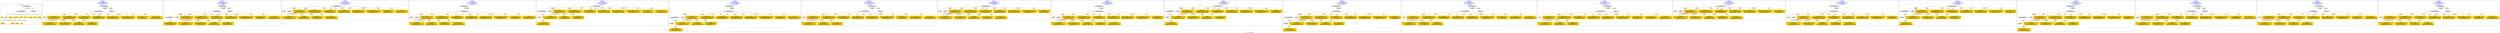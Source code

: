 digraph n0 {
fontcolor="blue"
remincross="true"
label="s27-s-the-huntington.json"
subgraph cluster_0 {
label="1-correct model"
n2[style="filled",color="white",fillcolor="lightgray",label="CulturalHeritageObject1"];
n3[shape="plaintext",style="filled",fillcolor="gold",label="date"];
n4[style="filled",color="white",fillcolor="lightgray",label="Person1"];
n5[shape="plaintext",style="filled",fillcolor="gold",label="description"];
n6[shape="plaintext",style="filled",fillcolor="gold",label="dimensions_inch"];
n7[shape="plaintext",style="filled",fillcolor="gold",label="medium"];
n8[shape="plaintext",style="filled",fillcolor="gold",label="credit_line"];
n9[shape="plaintext",style="filled",fillcolor="gold",label="Artwork_Title"];
n10[shape="plaintext",style="filled",fillcolor="gold",label="object_no"];
n11[shape="plaintext",style="filled",fillcolor="gold",label="nationality"];
n12[shape="plaintext",style="filled",fillcolor="gold",label="birth_date"];
n13[shape="plaintext",style="filled",fillcolor="gold",label="death_date"];
n14[shape="plaintext",style="filled",fillcolor="gold",label="name"];
n15[style="filled",color="white",fillcolor="lightgray",label="EuropeanaAggregation1"];
n16[style="filled",color="white",fillcolor="lightgray",label="WebResource1"];
n17[shape="plaintext",style="filled",fillcolor="gold",label="image_url"];
}
subgraph cluster_1 {
label="candidate 0\nlink coherence:1.0\nnode coherence:1.0\nconfidence:0.5444589360342832\nmapping score:0.639819645344761\ncost:14.99954\n-precision:1.0-recall:1.0"
n19[style="filled",color="white",fillcolor="lightgray",label="CulturalHeritageObject1"];
n20[style="filled",color="white",fillcolor="lightgray",label="Person1"];
n21[style="filled",color="white",fillcolor="lightgray",label="EuropeanaAggregation1"];
n22[style="filled",color="white",fillcolor="lightgray",label="WebResource1"];
n23[shape="plaintext",style="filled",fillcolor="gold",label="credit_line\n[CulturalHeritageObject,provenance,0.424]\n[Document,classLink,0.229]\n[WebResource,classLink,0.199]\n[CulturalHeritageObject,description,0.149]"];
n24[shape="plaintext",style="filled",fillcolor="gold",label="dimensions_inch\n[CulturalHeritageObject,extent,0.569]\n[CulturalHeritageObject,accessionNumber,0.201]\n[CulturalHeritageObject,medium,0.131]\n[CulturalHeritageObject,title,0.099]"];
n25[shape="plaintext",style="filled",fillcolor="gold",label="nationality\n[Person,countryAssociatedWithThePerson,0.751]\n[Concept,prefLabel,0.1]\n[CulturalHeritageObject,provenance,0.09]\n[CulturalHeritageObject,title,0.059]"];
n26[shape="plaintext",style="filled",fillcolor="gold",label="name\n[Person,nameOfThePerson,0.415]\n[CulturalHeritageObject,provenance,0.233]\n[Document,classLink,0.208]\n[CulturalHeritageObject,title,0.144]"];
n27[shape="plaintext",style="filled",fillcolor="gold",label="image_url\n[WebResource,classLink,0.522]\n[Document,classLink,0.328]\n[CulturalHeritageObject,medium,0.108]\n[CulturalHeritageObject,description,0.041]"];
n28[shape="plaintext",style="filled",fillcolor="gold",label="Artwork_Title\n[CulturalHeritageObject,title,0.414]\n[CulturalHeritageObject,description,0.319]\n[Person,biographicalInformation,0.171]\n[Concept,prefLabel,0.096]"];
n29[shape="plaintext",style="filled",fillcolor="gold",label="description\n[CulturalHeritageObject,description,0.744]\n[Person,biographicalInformation,0.174]\n[CulturalHeritageObject,title,0.062]\n[CulturalHeritageObject,provenance,0.02]"];
n30[shape="plaintext",style="filled",fillcolor="gold",label="birth_date\n[Person,dateOfBirth,0.4]\n[Person,dateOfDeath,0.337]\n[CulturalHeritageObject,created,0.215]\n[Person,biographicalInformation,0.047]"];
n31[shape="plaintext",style="filled",fillcolor="gold",label="medium\n[CulturalHeritageObject,medium,0.746]\n[CulturalHeritageObject,description,0.128]\n[CulturalHeritageObject,extent,0.074]\n[Person,biographicalInformation,0.052]"];
n32[shape="plaintext",style="filled",fillcolor="gold",label="object_no\n[CulturalHeritageObject,accessionNumber,0.724]\n[CulturalHeritageObject,provenance,0.257]\n[CulturalHeritageObject,extent,0.019]\n[WebResource,classLink,0.0]"];
n33[shape="plaintext",style="filled",fillcolor="gold",label="death_date\n[CulturalHeritageObject,created,0.384]\n[Person,dateOfDeath,0.363]\n[Person,dateOfBirth,0.186]\n[CulturalHeritageObject,title,0.067]"];
n34[shape="plaintext",style="filled",fillcolor="gold",label="date\n[CulturalHeritageObject,created,0.46]\n[Person,dateOfDeath,0.217]\n[Person,dateOfBirth,0.183]\n[CulturalHeritageObject,title,0.139]"];
}
subgraph cluster_2 {
label="candidate 1\nlink coherence:1.0\nnode coherence:1.0\nconfidence:0.5444589360342832\nmapping score:0.6259307564558722\ncost:15.99951\n-precision:0.88-recall:0.93"
n36[style="filled",color="white",fillcolor="lightgray",label="CulturalHeritageObject1"];
n37[style="filled",color="white",fillcolor="lightgray",label="CulturalHeritageObject2"];
n38[style="filled",color="white",fillcolor="lightgray",label="Person1"];
n39[style="filled",color="white",fillcolor="lightgray",label="EuropeanaAggregation1"];
n40[style="filled",color="white",fillcolor="lightgray",label="WebResource1"];
n41[shape="plaintext",style="filled",fillcolor="gold",label="credit_line\n[CulturalHeritageObject,provenance,0.424]\n[Document,classLink,0.229]\n[WebResource,classLink,0.199]\n[CulturalHeritageObject,description,0.149]"];
n42[shape="plaintext",style="filled",fillcolor="gold",label="dimensions_inch\n[CulturalHeritageObject,extent,0.569]\n[CulturalHeritageObject,accessionNumber,0.201]\n[CulturalHeritageObject,medium,0.131]\n[CulturalHeritageObject,title,0.099]"];
n43[shape="plaintext",style="filled",fillcolor="gold",label="nationality\n[Person,countryAssociatedWithThePerson,0.751]\n[Concept,prefLabel,0.1]\n[CulturalHeritageObject,provenance,0.09]\n[CulturalHeritageObject,title,0.059]"];
n44[shape="plaintext",style="filled",fillcolor="gold",label="name\n[Person,nameOfThePerson,0.415]\n[CulturalHeritageObject,provenance,0.233]\n[Document,classLink,0.208]\n[CulturalHeritageObject,title,0.144]"];
n45[shape="plaintext",style="filled",fillcolor="gold",label="image_url\n[WebResource,classLink,0.522]\n[Document,classLink,0.328]\n[CulturalHeritageObject,medium,0.108]\n[CulturalHeritageObject,description,0.041]"];
n46[shape="plaintext",style="filled",fillcolor="gold",label="description\n[CulturalHeritageObject,description,0.744]\n[Person,biographicalInformation,0.174]\n[CulturalHeritageObject,title,0.062]\n[CulturalHeritageObject,provenance,0.02]"];
n47[shape="plaintext",style="filled",fillcolor="gold",label="birth_date\n[Person,dateOfBirth,0.4]\n[Person,dateOfDeath,0.337]\n[CulturalHeritageObject,created,0.215]\n[Person,biographicalInformation,0.047]"];
n48[shape="plaintext",style="filled",fillcolor="gold",label="medium\n[CulturalHeritageObject,medium,0.746]\n[CulturalHeritageObject,description,0.128]\n[CulturalHeritageObject,extent,0.074]\n[Person,biographicalInformation,0.052]"];
n49[shape="plaintext",style="filled",fillcolor="gold",label="object_no\n[CulturalHeritageObject,accessionNumber,0.724]\n[CulturalHeritageObject,provenance,0.257]\n[CulturalHeritageObject,extent,0.019]\n[WebResource,classLink,0.0]"];
n50[shape="plaintext",style="filled",fillcolor="gold",label="Artwork_Title\n[CulturalHeritageObject,title,0.414]\n[CulturalHeritageObject,description,0.319]\n[Person,biographicalInformation,0.171]\n[Concept,prefLabel,0.096]"];
n51[shape="plaintext",style="filled",fillcolor="gold",label="death_date\n[CulturalHeritageObject,created,0.384]\n[Person,dateOfDeath,0.363]\n[Person,dateOfBirth,0.186]\n[CulturalHeritageObject,title,0.067]"];
n52[shape="plaintext",style="filled",fillcolor="gold",label="date\n[CulturalHeritageObject,created,0.46]\n[Person,dateOfDeath,0.217]\n[Person,dateOfBirth,0.183]\n[CulturalHeritageObject,title,0.139]"];
}
subgraph cluster_3 {
label="candidate 10\nlink coherence:1.0\nnode coherence:1.0\nconfidence:0.513105060381554\nmapping score:0.629368353460518\ncost:13.99979\n-precision:0.79-recall:0.73"
n54[style="filled",color="white",fillcolor="lightgray",label="CulturalHeritageObject1"];
n55[style="filled",color="white",fillcolor="lightgray",label="Person1"];
n56[style="filled",color="white",fillcolor="lightgray",label="Document1"];
n57[shape="plaintext",style="filled",fillcolor="gold",label="credit_line\n[CulturalHeritageObject,provenance,0.424]\n[Document,classLink,0.229]\n[WebResource,classLink,0.199]\n[CulturalHeritageObject,description,0.149]"];
n58[shape="plaintext",style="filled",fillcolor="gold",label="dimensions_inch\n[CulturalHeritageObject,extent,0.569]\n[CulturalHeritageObject,accessionNumber,0.201]\n[CulturalHeritageObject,medium,0.131]\n[CulturalHeritageObject,title,0.099]"];
n59[shape="plaintext",style="filled",fillcolor="gold",label="nationality\n[Person,countryAssociatedWithThePerson,0.751]\n[Concept,prefLabel,0.1]\n[CulturalHeritageObject,provenance,0.09]\n[CulturalHeritageObject,title,0.059]"];
n60[shape="plaintext",style="filled",fillcolor="gold",label="image_url\n[WebResource,classLink,0.522]\n[Document,classLink,0.328]\n[CulturalHeritageObject,medium,0.108]\n[CulturalHeritageObject,description,0.041]"];
n61[shape="plaintext",style="filled",fillcolor="gold",label="Artwork_Title\n[CulturalHeritageObject,title,0.414]\n[CulturalHeritageObject,description,0.319]\n[Person,biographicalInformation,0.171]\n[Concept,prefLabel,0.096]"];
n62[shape="plaintext",style="filled",fillcolor="gold",label="description\n[CulturalHeritageObject,description,0.744]\n[Person,biographicalInformation,0.174]\n[CulturalHeritageObject,title,0.062]\n[CulturalHeritageObject,provenance,0.02]"];
n63[shape="plaintext",style="filled",fillcolor="gold",label="birth_date\n[Person,dateOfBirth,0.4]\n[Person,dateOfDeath,0.337]\n[CulturalHeritageObject,created,0.215]\n[Person,biographicalInformation,0.047]"];
n64[shape="plaintext",style="filled",fillcolor="gold",label="medium\n[CulturalHeritageObject,medium,0.746]\n[CulturalHeritageObject,description,0.128]\n[CulturalHeritageObject,extent,0.074]\n[Person,biographicalInformation,0.052]"];
n65[shape="plaintext",style="filled",fillcolor="gold",label="object_no\n[CulturalHeritageObject,accessionNumber,0.724]\n[CulturalHeritageObject,provenance,0.257]\n[CulturalHeritageObject,extent,0.019]\n[WebResource,classLink,0.0]"];
n66[shape="plaintext",style="filled",fillcolor="gold",label="death_date\n[CulturalHeritageObject,created,0.384]\n[Person,dateOfDeath,0.363]\n[Person,dateOfBirth,0.186]\n[CulturalHeritageObject,title,0.067]"];
n67[shape="plaintext",style="filled",fillcolor="gold",label="date\n[CulturalHeritageObject,created,0.46]\n[Person,dateOfDeath,0.217]\n[Person,dateOfBirth,0.183]\n[CulturalHeritageObject,title,0.139]"];
n68[shape="plaintext",style="filled",fillcolor="gold",label="name\n[Person,nameOfThePerson,0.415]\n[CulturalHeritageObject,provenance,0.233]\n[Document,classLink,0.208]\n[CulturalHeritageObject,title,0.144]"];
}
subgraph cluster_4 {
label="candidate 11\nlink coherence:1.0\nnode coherence:1.0\nconfidence:0.513105060381554\nmapping score:0.629368353460518\ncost:14.99965\n-precision:0.8-recall:0.8"
n70[style="filled",color="white",fillcolor="lightgray",label="CulturalHeritageObject1"];
n71[style="filled",color="white",fillcolor="lightgray",label="Person1"];
n72[style="filled",color="white",fillcolor="lightgray",label="Document1"];
n73[style="filled",color="white",fillcolor="lightgray",label="EuropeanaAggregation1"];
n74[shape="plaintext",style="filled",fillcolor="gold",label="credit_line\n[CulturalHeritageObject,provenance,0.424]\n[Document,classLink,0.229]\n[WebResource,classLink,0.199]\n[CulturalHeritageObject,description,0.149]"];
n75[shape="plaintext",style="filled",fillcolor="gold",label="dimensions_inch\n[CulturalHeritageObject,extent,0.569]\n[CulturalHeritageObject,accessionNumber,0.201]\n[CulturalHeritageObject,medium,0.131]\n[CulturalHeritageObject,title,0.099]"];
n76[shape="plaintext",style="filled",fillcolor="gold",label="nationality\n[Person,countryAssociatedWithThePerson,0.751]\n[Concept,prefLabel,0.1]\n[CulturalHeritageObject,provenance,0.09]\n[CulturalHeritageObject,title,0.059]"];
n77[shape="plaintext",style="filled",fillcolor="gold",label="image_url\n[WebResource,classLink,0.522]\n[Document,classLink,0.328]\n[CulturalHeritageObject,medium,0.108]\n[CulturalHeritageObject,description,0.041]"];
n78[shape="plaintext",style="filled",fillcolor="gold",label="Artwork_Title\n[CulturalHeritageObject,title,0.414]\n[CulturalHeritageObject,description,0.319]\n[Person,biographicalInformation,0.171]\n[Concept,prefLabel,0.096]"];
n79[shape="plaintext",style="filled",fillcolor="gold",label="description\n[CulturalHeritageObject,description,0.744]\n[Person,biographicalInformation,0.174]\n[CulturalHeritageObject,title,0.062]\n[CulturalHeritageObject,provenance,0.02]"];
n80[shape="plaintext",style="filled",fillcolor="gold",label="birth_date\n[Person,dateOfBirth,0.4]\n[Person,dateOfDeath,0.337]\n[CulturalHeritageObject,created,0.215]\n[Person,biographicalInformation,0.047]"];
n81[shape="plaintext",style="filled",fillcolor="gold",label="medium\n[CulturalHeritageObject,medium,0.746]\n[CulturalHeritageObject,description,0.128]\n[CulturalHeritageObject,extent,0.074]\n[Person,biographicalInformation,0.052]"];
n82[shape="plaintext",style="filled",fillcolor="gold",label="object_no\n[CulturalHeritageObject,accessionNumber,0.724]\n[CulturalHeritageObject,provenance,0.257]\n[CulturalHeritageObject,extent,0.019]\n[WebResource,classLink,0.0]"];
n83[shape="plaintext",style="filled",fillcolor="gold",label="death_date\n[CulturalHeritageObject,created,0.384]\n[Person,dateOfDeath,0.363]\n[Person,dateOfBirth,0.186]\n[CulturalHeritageObject,title,0.067]"];
n84[shape="plaintext",style="filled",fillcolor="gold",label="date\n[CulturalHeritageObject,created,0.46]\n[Person,dateOfDeath,0.217]\n[Person,dateOfBirth,0.183]\n[CulturalHeritageObject,title,0.139]"];
n85[shape="plaintext",style="filled",fillcolor="gold",label="name\n[Person,nameOfThePerson,0.415]\n[CulturalHeritageObject,provenance,0.233]\n[Document,classLink,0.208]\n[CulturalHeritageObject,title,0.144]"];
}
subgraph cluster_5 {
label="candidate 12\nlink coherence:1.0\nnode coherence:1.0\nconfidence:0.513105060381554\nmapping score:0.629368353460518\ncost:14.99978\n-precision:0.73-recall:0.73"
n87[style="filled",color="white",fillcolor="lightgray",label="CulturalHeritageObject1"];
n88[style="filled",color="white",fillcolor="lightgray",label="CulturalHeritageObject2"];
n89[style="filled",color="white",fillcolor="lightgray",label="Person1"];
n90[style="filled",color="white",fillcolor="lightgray",label="Document2"];
n91[shape="plaintext",style="filled",fillcolor="gold",label="credit_line\n[CulturalHeritageObject,provenance,0.424]\n[Document,classLink,0.229]\n[WebResource,classLink,0.199]\n[CulturalHeritageObject,description,0.149]"];
n92[shape="plaintext",style="filled",fillcolor="gold",label="dimensions_inch\n[CulturalHeritageObject,extent,0.569]\n[CulturalHeritageObject,accessionNumber,0.201]\n[CulturalHeritageObject,medium,0.131]\n[CulturalHeritageObject,title,0.099]"];
n93[shape="plaintext",style="filled",fillcolor="gold",label="nationality\n[Person,countryAssociatedWithThePerson,0.751]\n[Concept,prefLabel,0.1]\n[CulturalHeritageObject,provenance,0.09]\n[CulturalHeritageObject,title,0.059]"];
n94[shape="plaintext",style="filled",fillcolor="gold",label="Artwork_Title\n[CulturalHeritageObject,title,0.414]\n[CulturalHeritageObject,description,0.319]\n[Person,biographicalInformation,0.171]\n[Concept,prefLabel,0.096]"];
n95[shape="plaintext",style="filled",fillcolor="gold",label="description\n[CulturalHeritageObject,description,0.744]\n[Person,biographicalInformation,0.174]\n[CulturalHeritageObject,title,0.062]\n[CulturalHeritageObject,provenance,0.02]"];
n96[shape="plaintext",style="filled",fillcolor="gold",label="birth_date\n[Person,dateOfBirth,0.4]\n[Person,dateOfDeath,0.337]\n[CulturalHeritageObject,created,0.215]\n[Person,biographicalInformation,0.047]"];
n97[shape="plaintext",style="filled",fillcolor="gold",label="medium\n[CulturalHeritageObject,medium,0.746]\n[CulturalHeritageObject,description,0.128]\n[CulturalHeritageObject,extent,0.074]\n[Person,biographicalInformation,0.052]"];
n98[shape="plaintext",style="filled",fillcolor="gold",label="object_no\n[CulturalHeritageObject,accessionNumber,0.724]\n[CulturalHeritageObject,provenance,0.257]\n[CulturalHeritageObject,extent,0.019]\n[WebResource,classLink,0.0]"];
n99[shape="plaintext",style="filled",fillcolor="gold",label="image_url\n[WebResource,classLink,0.522]\n[Document,classLink,0.328]\n[CulturalHeritageObject,medium,0.108]\n[CulturalHeritageObject,description,0.041]"];
n100[shape="plaintext",style="filled",fillcolor="gold",label="death_date\n[CulturalHeritageObject,created,0.384]\n[Person,dateOfDeath,0.363]\n[Person,dateOfBirth,0.186]\n[CulturalHeritageObject,title,0.067]"];
n101[shape="plaintext",style="filled",fillcolor="gold",label="date\n[CulturalHeritageObject,created,0.46]\n[Person,dateOfDeath,0.217]\n[Person,dateOfBirth,0.183]\n[CulturalHeritageObject,title,0.139]"];
n102[shape="plaintext",style="filled",fillcolor="gold",label="name\n[Person,nameOfThePerson,0.415]\n[CulturalHeritageObject,provenance,0.233]\n[Document,classLink,0.208]\n[CulturalHeritageObject,title,0.144]"];
}
subgraph cluster_6 {
label="candidate 13\nlink coherence:1.0\nnode coherence:1.0\nconfidence:0.513105060381554\nmapping score:0.629368353460518\ncost:15.99964\n-precision:0.75-recall:0.8"
n104[style="filled",color="white",fillcolor="lightgray",label="CulturalHeritageObject1"];
n105[style="filled",color="white",fillcolor="lightgray",label="CulturalHeritageObject2"];
n106[style="filled",color="white",fillcolor="lightgray",label="Person1"];
n107[style="filled",color="white",fillcolor="lightgray",label="Document2"];
n108[style="filled",color="white",fillcolor="lightgray",label="EuropeanaAggregation1"];
n109[shape="plaintext",style="filled",fillcolor="gold",label="credit_line\n[CulturalHeritageObject,provenance,0.424]\n[Document,classLink,0.229]\n[WebResource,classLink,0.199]\n[CulturalHeritageObject,description,0.149]"];
n110[shape="plaintext",style="filled",fillcolor="gold",label="dimensions_inch\n[CulturalHeritageObject,extent,0.569]\n[CulturalHeritageObject,accessionNumber,0.201]\n[CulturalHeritageObject,medium,0.131]\n[CulturalHeritageObject,title,0.099]"];
n111[shape="plaintext",style="filled",fillcolor="gold",label="nationality\n[Person,countryAssociatedWithThePerson,0.751]\n[Concept,prefLabel,0.1]\n[CulturalHeritageObject,provenance,0.09]\n[CulturalHeritageObject,title,0.059]"];
n112[shape="plaintext",style="filled",fillcolor="gold",label="Artwork_Title\n[CulturalHeritageObject,title,0.414]\n[CulturalHeritageObject,description,0.319]\n[Person,biographicalInformation,0.171]\n[Concept,prefLabel,0.096]"];
n113[shape="plaintext",style="filled",fillcolor="gold",label="description\n[CulturalHeritageObject,description,0.744]\n[Person,biographicalInformation,0.174]\n[CulturalHeritageObject,title,0.062]\n[CulturalHeritageObject,provenance,0.02]"];
n114[shape="plaintext",style="filled",fillcolor="gold",label="birth_date\n[Person,dateOfBirth,0.4]\n[Person,dateOfDeath,0.337]\n[CulturalHeritageObject,created,0.215]\n[Person,biographicalInformation,0.047]"];
n115[shape="plaintext",style="filled",fillcolor="gold",label="medium\n[CulturalHeritageObject,medium,0.746]\n[CulturalHeritageObject,description,0.128]\n[CulturalHeritageObject,extent,0.074]\n[Person,biographicalInformation,0.052]"];
n116[shape="plaintext",style="filled",fillcolor="gold",label="object_no\n[CulturalHeritageObject,accessionNumber,0.724]\n[CulturalHeritageObject,provenance,0.257]\n[CulturalHeritageObject,extent,0.019]\n[WebResource,classLink,0.0]"];
n117[shape="plaintext",style="filled",fillcolor="gold",label="image_url\n[WebResource,classLink,0.522]\n[Document,classLink,0.328]\n[CulturalHeritageObject,medium,0.108]\n[CulturalHeritageObject,description,0.041]"];
n118[shape="plaintext",style="filled",fillcolor="gold",label="death_date\n[CulturalHeritageObject,created,0.384]\n[Person,dateOfDeath,0.363]\n[Person,dateOfBirth,0.186]\n[CulturalHeritageObject,title,0.067]"];
n119[shape="plaintext",style="filled",fillcolor="gold",label="date\n[CulturalHeritageObject,created,0.46]\n[Person,dateOfDeath,0.217]\n[Person,dateOfBirth,0.183]\n[CulturalHeritageObject,title,0.139]"];
n120[shape="plaintext",style="filled",fillcolor="gold",label="name\n[Person,nameOfThePerson,0.415]\n[CulturalHeritageObject,provenance,0.233]\n[Document,classLink,0.208]\n[CulturalHeritageObject,title,0.144]"];
}
subgraph cluster_7 {
label="candidate 14\nlink coherence:1.0\nnode coherence:1.0\nconfidence:0.5107278061093536\nmapping score:0.6285759353697845\ncost:14.99954\n-precision:0.8-recall:0.8"
n122[style="filled",color="white",fillcolor="lightgray",label="CulturalHeritageObject1"];
n123[style="filled",color="white",fillcolor="lightgray",label="Person1"];
n124[style="filled",color="white",fillcolor="lightgray",label="EuropeanaAggregation1"];
n125[style="filled",color="white",fillcolor="lightgray",label="WebResource1"];
n126[shape="plaintext",style="filled",fillcolor="gold",label="credit_line\n[CulturalHeritageObject,provenance,0.424]\n[Document,classLink,0.229]\n[WebResource,classLink,0.199]\n[CulturalHeritageObject,description,0.149]"];
n127[shape="plaintext",style="filled",fillcolor="gold",label="dimensions_inch\n[CulturalHeritageObject,extent,0.569]\n[CulturalHeritageObject,accessionNumber,0.201]\n[CulturalHeritageObject,medium,0.131]\n[CulturalHeritageObject,title,0.099]"];
n128[shape="plaintext",style="filled",fillcolor="gold",label="nationality\n[Person,countryAssociatedWithThePerson,0.751]\n[Concept,prefLabel,0.1]\n[CulturalHeritageObject,provenance,0.09]\n[CulturalHeritageObject,title,0.059]"];
n129[shape="plaintext",style="filled",fillcolor="gold",label="image_url\n[WebResource,classLink,0.522]\n[Document,classLink,0.328]\n[CulturalHeritageObject,medium,0.108]\n[CulturalHeritageObject,description,0.041]"];
n130[shape="plaintext",style="filled",fillcolor="gold",label="Artwork_Title\n[CulturalHeritageObject,title,0.414]\n[CulturalHeritageObject,description,0.319]\n[Person,biographicalInformation,0.171]\n[Concept,prefLabel,0.096]"];
n131[shape="plaintext",style="filled",fillcolor="gold",label="description\n[CulturalHeritageObject,description,0.744]\n[Person,biographicalInformation,0.174]\n[CulturalHeritageObject,title,0.062]\n[CulturalHeritageObject,provenance,0.02]"];
n132[shape="plaintext",style="filled",fillcolor="gold",label="birth_date\n[Person,dateOfBirth,0.4]\n[Person,dateOfDeath,0.337]\n[CulturalHeritageObject,created,0.215]\n[Person,biographicalInformation,0.047]"];
n133[shape="plaintext",style="filled",fillcolor="gold",label="medium\n[CulturalHeritageObject,medium,0.746]\n[CulturalHeritageObject,description,0.128]\n[CulturalHeritageObject,extent,0.074]\n[Person,biographicalInformation,0.052]"];
n134[shape="plaintext",style="filled",fillcolor="gold",label="object_no\n[CulturalHeritageObject,accessionNumber,0.724]\n[CulturalHeritageObject,provenance,0.257]\n[CulturalHeritageObject,extent,0.019]\n[WebResource,classLink,0.0]"];
n135[shape="plaintext",style="filled",fillcolor="gold",label="death_date\n[CulturalHeritageObject,created,0.384]\n[Person,dateOfDeath,0.363]\n[Person,dateOfBirth,0.186]\n[CulturalHeritageObject,title,0.067]"];
n136[shape="plaintext",style="filled",fillcolor="gold",label="date\n[CulturalHeritageObject,created,0.46]\n[Person,dateOfDeath,0.217]\n[Person,dateOfBirth,0.183]\n[CulturalHeritageObject,title,0.139]"];
n137[shape="plaintext",style="filled",fillcolor="gold",label="name\n[Person,nameOfThePerson,0.415]\n[CulturalHeritageObject,provenance,0.233]\n[Document,classLink,0.208]\n[CulturalHeritageObject,title,0.144]"];
}
subgraph cluster_8 {
label="candidate 15\nlink coherence:1.0\nnode coherence:1.0\nconfidence:0.509808739038046\nmapping score:0.6282695796793486\ncost:13.99979\n-precision:0.71-recall:0.67"
n139[style="filled",color="white",fillcolor="lightgray",label="CulturalHeritageObject1"];
n140[style="filled",color="white",fillcolor="lightgray",label="Person1"];
n141[style="filled",color="white",fillcolor="lightgray",label="Document1"];
n142[shape="plaintext",style="filled",fillcolor="gold",label="credit_line\n[CulturalHeritageObject,provenance,0.424]\n[Document,classLink,0.229]\n[WebResource,classLink,0.199]\n[CulturalHeritageObject,description,0.149]"];
n143[shape="plaintext",style="filled",fillcolor="gold",label="dimensions_inch\n[CulturalHeritageObject,extent,0.569]\n[CulturalHeritageObject,accessionNumber,0.201]\n[CulturalHeritageObject,medium,0.131]\n[CulturalHeritageObject,title,0.099]"];
n144[shape="plaintext",style="filled",fillcolor="gold",label="nationality\n[Person,countryAssociatedWithThePerson,0.751]\n[Concept,prefLabel,0.1]\n[CulturalHeritageObject,provenance,0.09]\n[CulturalHeritageObject,title,0.059]"];
n145[shape="plaintext",style="filled",fillcolor="gold",label="image_url\n[WebResource,classLink,0.522]\n[Document,classLink,0.328]\n[CulturalHeritageObject,medium,0.108]\n[CulturalHeritageObject,description,0.041]"];
n146[shape="plaintext",style="filled",fillcolor="gold",label="name\n[Person,nameOfThePerson,0.415]\n[CulturalHeritageObject,provenance,0.233]\n[Document,classLink,0.208]\n[CulturalHeritageObject,title,0.144]"];
n147[shape="plaintext",style="filled",fillcolor="gold",label="Artwork_Title\n[CulturalHeritageObject,title,0.414]\n[CulturalHeritageObject,description,0.319]\n[Person,biographicalInformation,0.171]\n[Concept,prefLabel,0.096]"];
n148[shape="plaintext",style="filled",fillcolor="gold",label="description\n[CulturalHeritageObject,description,0.744]\n[Person,biographicalInformation,0.174]\n[CulturalHeritageObject,title,0.062]\n[CulturalHeritageObject,provenance,0.02]"];
n149[shape="plaintext",style="filled",fillcolor="gold",label="birth_date\n[Person,dateOfBirth,0.4]\n[Person,dateOfDeath,0.337]\n[CulturalHeritageObject,created,0.215]\n[Person,biographicalInformation,0.047]"];
n150[shape="plaintext",style="filled",fillcolor="gold",label="medium\n[CulturalHeritageObject,medium,0.746]\n[CulturalHeritageObject,description,0.128]\n[CulturalHeritageObject,extent,0.074]\n[Person,biographicalInformation,0.052]"];
n151[shape="plaintext",style="filled",fillcolor="gold",label="object_no\n[CulturalHeritageObject,accessionNumber,0.724]\n[CulturalHeritageObject,provenance,0.257]\n[CulturalHeritageObject,extent,0.019]\n[WebResource,classLink,0.0]"];
n152[shape="plaintext",style="filled",fillcolor="gold",label="death_date\n[CulturalHeritageObject,created,0.384]\n[Person,dateOfDeath,0.363]\n[Person,dateOfBirth,0.186]\n[CulturalHeritageObject,title,0.067]"];
n153[shape="plaintext",style="filled",fillcolor="gold",label="date\n[CulturalHeritageObject,created,0.46]\n[Person,dateOfDeath,0.217]\n[Person,dateOfBirth,0.183]\n[CulturalHeritageObject,title,0.139]"];
}
subgraph cluster_9 {
label="candidate 16\nlink coherence:1.0\nnode coherence:1.0\nconfidence:0.509808739038046\nmapping score:0.6282695796793486\ncost:14.99965\n-precision:0.73-recall:0.73"
n155[style="filled",color="white",fillcolor="lightgray",label="CulturalHeritageObject1"];
n156[style="filled",color="white",fillcolor="lightgray",label="Person1"];
n157[style="filled",color="white",fillcolor="lightgray",label="Document1"];
n158[style="filled",color="white",fillcolor="lightgray",label="EuropeanaAggregation1"];
n159[shape="plaintext",style="filled",fillcolor="gold",label="credit_line\n[CulturalHeritageObject,provenance,0.424]\n[Document,classLink,0.229]\n[WebResource,classLink,0.199]\n[CulturalHeritageObject,description,0.149]"];
n160[shape="plaintext",style="filled",fillcolor="gold",label="dimensions_inch\n[CulturalHeritageObject,extent,0.569]\n[CulturalHeritageObject,accessionNumber,0.201]\n[CulturalHeritageObject,medium,0.131]\n[CulturalHeritageObject,title,0.099]"];
n161[shape="plaintext",style="filled",fillcolor="gold",label="nationality\n[Person,countryAssociatedWithThePerson,0.751]\n[Concept,prefLabel,0.1]\n[CulturalHeritageObject,provenance,0.09]\n[CulturalHeritageObject,title,0.059]"];
n162[shape="plaintext",style="filled",fillcolor="gold",label="image_url\n[WebResource,classLink,0.522]\n[Document,classLink,0.328]\n[CulturalHeritageObject,medium,0.108]\n[CulturalHeritageObject,description,0.041]"];
n163[shape="plaintext",style="filled",fillcolor="gold",label="name\n[Person,nameOfThePerson,0.415]\n[CulturalHeritageObject,provenance,0.233]\n[Document,classLink,0.208]\n[CulturalHeritageObject,title,0.144]"];
n164[shape="plaintext",style="filled",fillcolor="gold",label="Artwork_Title\n[CulturalHeritageObject,title,0.414]\n[CulturalHeritageObject,description,0.319]\n[Person,biographicalInformation,0.171]\n[Concept,prefLabel,0.096]"];
n165[shape="plaintext",style="filled",fillcolor="gold",label="description\n[CulturalHeritageObject,description,0.744]\n[Person,biographicalInformation,0.174]\n[CulturalHeritageObject,title,0.062]\n[CulturalHeritageObject,provenance,0.02]"];
n166[shape="plaintext",style="filled",fillcolor="gold",label="birth_date\n[Person,dateOfBirth,0.4]\n[Person,dateOfDeath,0.337]\n[CulturalHeritageObject,created,0.215]\n[Person,biographicalInformation,0.047]"];
n167[shape="plaintext",style="filled",fillcolor="gold",label="medium\n[CulturalHeritageObject,medium,0.746]\n[CulturalHeritageObject,description,0.128]\n[CulturalHeritageObject,extent,0.074]\n[Person,biographicalInformation,0.052]"];
n168[shape="plaintext",style="filled",fillcolor="gold",label="object_no\n[CulturalHeritageObject,accessionNumber,0.724]\n[CulturalHeritageObject,provenance,0.257]\n[CulturalHeritageObject,extent,0.019]\n[WebResource,classLink,0.0]"];
n169[shape="plaintext",style="filled",fillcolor="gold",label="death_date\n[CulturalHeritageObject,created,0.384]\n[Person,dateOfDeath,0.363]\n[Person,dateOfBirth,0.186]\n[CulturalHeritageObject,title,0.067]"];
n170[shape="plaintext",style="filled",fillcolor="gold",label="date\n[CulturalHeritageObject,created,0.46]\n[Person,dateOfDeath,0.217]\n[Person,dateOfBirth,0.183]\n[CulturalHeritageObject,title,0.139]"];
}
subgraph cluster_10 {
label="candidate 17\nlink coherence:1.0\nnode coherence:1.0\nconfidence:0.509808739038046\nmapping score:0.6282695796793486\ncost:14.99978\n-precision:0.67-recall:0.67"
n172[style="filled",color="white",fillcolor="lightgray",label="CulturalHeritageObject1"];
n173[style="filled",color="white",fillcolor="lightgray",label="CulturalHeritageObject2"];
n174[style="filled",color="white",fillcolor="lightgray",label="Person1"];
n175[style="filled",color="white",fillcolor="lightgray",label="Document2"];
n176[shape="plaintext",style="filled",fillcolor="gold",label="credit_line\n[CulturalHeritageObject,provenance,0.424]\n[Document,classLink,0.229]\n[WebResource,classLink,0.199]\n[CulturalHeritageObject,description,0.149]"];
n177[shape="plaintext",style="filled",fillcolor="gold",label="dimensions_inch\n[CulturalHeritageObject,extent,0.569]\n[CulturalHeritageObject,accessionNumber,0.201]\n[CulturalHeritageObject,medium,0.131]\n[CulturalHeritageObject,title,0.099]"];
n178[shape="plaintext",style="filled",fillcolor="gold",label="nationality\n[Person,countryAssociatedWithThePerson,0.751]\n[Concept,prefLabel,0.1]\n[CulturalHeritageObject,provenance,0.09]\n[CulturalHeritageObject,title,0.059]"];
n179[shape="plaintext",style="filled",fillcolor="gold",label="name\n[Person,nameOfThePerson,0.415]\n[CulturalHeritageObject,provenance,0.233]\n[Document,classLink,0.208]\n[CulturalHeritageObject,title,0.144]"];
n180[shape="plaintext",style="filled",fillcolor="gold",label="Artwork_Title\n[CulturalHeritageObject,title,0.414]\n[CulturalHeritageObject,description,0.319]\n[Person,biographicalInformation,0.171]\n[Concept,prefLabel,0.096]"];
n181[shape="plaintext",style="filled",fillcolor="gold",label="description\n[CulturalHeritageObject,description,0.744]\n[Person,biographicalInformation,0.174]\n[CulturalHeritageObject,title,0.062]\n[CulturalHeritageObject,provenance,0.02]"];
n182[shape="plaintext",style="filled",fillcolor="gold",label="birth_date\n[Person,dateOfBirth,0.4]\n[Person,dateOfDeath,0.337]\n[CulturalHeritageObject,created,0.215]\n[Person,biographicalInformation,0.047]"];
n183[shape="plaintext",style="filled",fillcolor="gold",label="medium\n[CulturalHeritageObject,medium,0.746]\n[CulturalHeritageObject,description,0.128]\n[CulturalHeritageObject,extent,0.074]\n[Person,biographicalInformation,0.052]"];
n184[shape="plaintext",style="filled",fillcolor="gold",label="object_no\n[CulturalHeritageObject,accessionNumber,0.724]\n[CulturalHeritageObject,provenance,0.257]\n[CulturalHeritageObject,extent,0.019]\n[WebResource,classLink,0.0]"];
n185[shape="plaintext",style="filled",fillcolor="gold",label="image_url\n[WebResource,classLink,0.522]\n[Document,classLink,0.328]\n[CulturalHeritageObject,medium,0.108]\n[CulturalHeritageObject,description,0.041]"];
n186[shape="plaintext",style="filled",fillcolor="gold",label="death_date\n[CulturalHeritageObject,created,0.384]\n[Person,dateOfDeath,0.363]\n[Person,dateOfBirth,0.186]\n[CulturalHeritageObject,title,0.067]"];
n187[shape="plaintext",style="filled",fillcolor="gold",label="date\n[CulturalHeritageObject,created,0.46]\n[Person,dateOfDeath,0.217]\n[Person,dateOfBirth,0.183]\n[CulturalHeritageObject,title,0.139]"];
}
subgraph cluster_11 {
label="candidate 18\nlink coherence:1.0\nnode coherence:1.0\nconfidence:0.509808739038046\nmapping score:0.6282695796793486\ncost:15.99964\n-precision:0.69-recall:0.73"
n189[style="filled",color="white",fillcolor="lightgray",label="CulturalHeritageObject1"];
n190[style="filled",color="white",fillcolor="lightgray",label="CulturalHeritageObject2"];
n191[style="filled",color="white",fillcolor="lightgray",label="Person1"];
n192[style="filled",color="white",fillcolor="lightgray",label="Document2"];
n193[style="filled",color="white",fillcolor="lightgray",label="EuropeanaAggregation1"];
n194[shape="plaintext",style="filled",fillcolor="gold",label="credit_line\n[CulturalHeritageObject,provenance,0.424]\n[Document,classLink,0.229]\n[WebResource,classLink,0.199]\n[CulturalHeritageObject,description,0.149]"];
n195[shape="plaintext",style="filled",fillcolor="gold",label="dimensions_inch\n[CulturalHeritageObject,extent,0.569]\n[CulturalHeritageObject,accessionNumber,0.201]\n[CulturalHeritageObject,medium,0.131]\n[CulturalHeritageObject,title,0.099]"];
n196[shape="plaintext",style="filled",fillcolor="gold",label="nationality\n[Person,countryAssociatedWithThePerson,0.751]\n[Concept,prefLabel,0.1]\n[CulturalHeritageObject,provenance,0.09]\n[CulturalHeritageObject,title,0.059]"];
n197[shape="plaintext",style="filled",fillcolor="gold",label="name\n[Person,nameOfThePerson,0.415]\n[CulturalHeritageObject,provenance,0.233]\n[Document,classLink,0.208]\n[CulturalHeritageObject,title,0.144]"];
n198[shape="plaintext",style="filled",fillcolor="gold",label="Artwork_Title\n[CulturalHeritageObject,title,0.414]\n[CulturalHeritageObject,description,0.319]\n[Person,biographicalInformation,0.171]\n[Concept,prefLabel,0.096]"];
n199[shape="plaintext",style="filled",fillcolor="gold",label="description\n[CulturalHeritageObject,description,0.744]\n[Person,biographicalInformation,0.174]\n[CulturalHeritageObject,title,0.062]\n[CulturalHeritageObject,provenance,0.02]"];
n200[shape="plaintext",style="filled",fillcolor="gold",label="birth_date\n[Person,dateOfBirth,0.4]\n[Person,dateOfDeath,0.337]\n[CulturalHeritageObject,created,0.215]\n[Person,biographicalInformation,0.047]"];
n201[shape="plaintext",style="filled",fillcolor="gold",label="medium\n[CulturalHeritageObject,medium,0.746]\n[CulturalHeritageObject,description,0.128]\n[CulturalHeritageObject,extent,0.074]\n[Person,biographicalInformation,0.052]"];
n202[shape="plaintext",style="filled",fillcolor="gold",label="object_no\n[CulturalHeritageObject,accessionNumber,0.724]\n[CulturalHeritageObject,provenance,0.257]\n[CulturalHeritageObject,extent,0.019]\n[WebResource,classLink,0.0]"];
n203[shape="plaintext",style="filled",fillcolor="gold",label="image_url\n[WebResource,classLink,0.522]\n[Document,classLink,0.328]\n[CulturalHeritageObject,medium,0.108]\n[CulturalHeritageObject,description,0.041]"];
n204[shape="plaintext",style="filled",fillcolor="gold",label="death_date\n[CulturalHeritageObject,created,0.384]\n[Person,dateOfDeath,0.363]\n[Person,dateOfBirth,0.186]\n[CulturalHeritageObject,title,0.067]"];
n205[shape="plaintext",style="filled",fillcolor="gold",label="date\n[CulturalHeritageObject,created,0.46]\n[Person,dateOfDeath,0.217]\n[Person,dateOfBirth,0.183]\n[CulturalHeritageObject,title,0.139]"];
}
subgraph cluster_12 {
label="candidate 19\nlink coherence:1.0\nnode coherence:1.0\nconfidence:0.5092469472157041\nmapping score:0.6280823157385681\ncost:14.99954\n-precision:0.8-recall:0.8"
n207[style="filled",color="white",fillcolor="lightgray",label="CulturalHeritageObject1"];
n208[style="filled",color="white",fillcolor="lightgray",label="Person1"];
n209[style="filled",color="white",fillcolor="lightgray",label="EuropeanaAggregation1"];
n210[style="filled",color="white",fillcolor="lightgray",label="WebResource1"];
n211[shape="plaintext",style="filled",fillcolor="gold",label="credit_line\n[CulturalHeritageObject,provenance,0.424]\n[Document,classLink,0.229]\n[WebResource,classLink,0.199]\n[CulturalHeritageObject,description,0.149]"];
n212[shape="plaintext",style="filled",fillcolor="gold",label="dimensions_inch\n[CulturalHeritageObject,extent,0.569]\n[CulturalHeritageObject,accessionNumber,0.201]\n[CulturalHeritageObject,medium,0.131]\n[CulturalHeritageObject,title,0.099]"];
n213[shape="plaintext",style="filled",fillcolor="gold",label="nationality\n[Person,countryAssociatedWithThePerson,0.751]\n[Concept,prefLabel,0.1]\n[CulturalHeritageObject,provenance,0.09]\n[CulturalHeritageObject,title,0.059]"];
n214[shape="plaintext",style="filled",fillcolor="gold",label="image_url\n[WebResource,classLink,0.522]\n[Document,classLink,0.328]\n[CulturalHeritageObject,medium,0.108]\n[CulturalHeritageObject,description,0.041]"];
n215[shape="plaintext",style="filled",fillcolor="gold",label="Artwork_Title\n[CulturalHeritageObject,title,0.414]\n[CulturalHeritageObject,description,0.319]\n[Person,biographicalInformation,0.171]\n[Concept,prefLabel,0.096]"];
n216[shape="plaintext",style="filled",fillcolor="gold",label="death_date\n[CulturalHeritageObject,created,0.384]\n[Person,dateOfDeath,0.363]\n[Person,dateOfBirth,0.186]\n[CulturalHeritageObject,title,0.067]"];
n217[shape="plaintext",style="filled",fillcolor="gold",label="description\n[CulturalHeritageObject,description,0.744]\n[Person,biographicalInformation,0.174]\n[CulturalHeritageObject,title,0.062]\n[CulturalHeritageObject,provenance,0.02]"];
n218[shape="plaintext",style="filled",fillcolor="gold",label="medium\n[CulturalHeritageObject,medium,0.746]\n[CulturalHeritageObject,description,0.128]\n[CulturalHeritageObject,extent,0.074]\n[Person,biographicalInformation,0.052]"];
n219[shape="plaintext",style="filled",fillcolor="gold",label="object_no\n[CulturalHeritageObject,accessionNumber,0.724]\n[CulturalHeritageObject,provenance,0.257]\n[CulturalHeritageObject,extent,0.019]\n[WebResource,classLink,0.0]"];
n220[shape="plaintext",style="filled",fillcolor="gold",label="date\n[CulturalHeritageObject,created,0.46]\n[Person,dateOfDeath,0.217]\n[Person,dateOfBirth,0.183]\n[CulturalHeritageObject,title,0.139]"];
n221[shape="plaintext",style="filled",fillcolor="gold",label="birth_date\n[Person,dateOfBirth,0.4]\n[Person,dateOfDeath,0.337]\n[CulturalHeritageObject,created,0.215]\n[Person,biographicalInformation,0.047]"];
n222[shape="plaintext",style="filled",fillcolor="gold",label="name\n[Person,nameOfThePerson,0.415]\n[CulturalHeritageObject,provenance,0.233]\n[Document,classLink,0.208]\n[CulturalHeritageObject,title,0.144]"];
}
subgraph cluster_13 {
label="candidate 2\nlink coherence:1.0\nnode coherence:1.0\nconfidence:0.5292415317435725\nmapping score:0.6347471772478576\ncost:14.99954\n-precision:0.93-recall:0.93"
n224[style="filled",color="white",fillcolor="lightgray",label="CulturalHeritageObject1"];
n225[style="filled",color="white",fillcolor="lightgray",label="Person1"];
n226[style="filled",color="white",fillcolor="lightgray",label="EuropeanaAggregation1"];
n227[style="filled",color="white",fillcolor="lightgray",label="WebResource1"];
n228[shape="plaintext",style="filled",fillcolor="gold",label="credit_line\n[CulturalHeritageObject,provenance,0.424]\n[Document,classLink,0.229]\n[WebResource,classLink,0.199]\n[CulturalHeritageObject,description,0.149]"];
n229[shape="plaintext",style="filled",fillcolor="gold",label="dimensions_inch\n[CulturalHeritageObject,extent,0.569]\n[CulturalHeritageObject,accessionNumber,0.201]\n[CulturalHeritageObject,medium,0.131]\n[CulturalHeritageObject,title,0.099]"];
n230[shape="plaintext",style="filled",fillcolor="gold",label="nationality\n[Person,countryAssociatedWithThePerson,0.751]\n[Concept,prefLabel,0.1]\n[CulturalHeritageObject,provenance,0.09]\n[CulturalHeritageObject,title,0.059]"];
n231[shape="plaintext",style="filled",fillcolor="gold",label="image_url\n[WebResource,classLink,0.522]\n[Document,classLink,0.328]\n[CulturalHeritageObject,medium,0.108]\n[CulturalHeritageObject,description,0.041]"];
n232[shape="plaintext",style="filled",fillcolor="gold",label="Artwork_Title\n[CulturalHeritageObject,title,0.414]\n[CulturalHeritageObject,description,0.319]\n[Person,biographicalInformation,0.171]\n[Concept,prefLabel,0.096]"];
n233[shape="plaintext",style="filled",fillcolor="gold",label="description\n[CulturalHeritageObject,description,0.744]\n[Person,biographicalInformation,0.174]\n[CulturalHeritageObject,title,0.062]\n[CulturalHeritageObject,provenance,0.02]"];
n234[shape="plaintext",style="filled",fillcolor="gold",label="birth_date\n[Person,dateOfBirth,0.4]\n[Person,dateOfDeath,0.337]\n[CulturalHeritageObject,created,0.215]\n[Person,biographicalInformation,0.047]"];
n235[shape="plaintext",style="filled",fillcolor="gold",label="medium\n[CulturalHeritageObject,medium,0.746]\n[CulturalHeritageObject,description,0.128]\n[CulturalHeritageObject,extent,0.074]\n[Person,biographicalInformation,0.052]"];
n236[shape="plaintext",style="filled",fillcolor="gold",label="object_no\n[CulturalHeritageObject,accessionNumber,0.724]\n[CulturalHeritageObject,provenance,0.257]\n[CulturalHeritageObject,extent,0.019]\n[WebResource,classLink,0.0]"];
n237[shape="plaintext",style="filled",fillcolor="gold",label="death_date\n[CulturalHeritageObject,created,0.384]\n[Person,dateOfDeath,0.363]\n[Person,dateOfBirth,0.186]\n[CulturalHeritageObject,title,0.067]"];
n238[shape="plaintext",style="filled",fillcolor="gold",label="date\n[CulturalHeritageObject,created,0.46]\n[Person,dateOfDeath,0.217]\n[Person,dateOfBirth,0.183]\n[CulturalHeritageObject,title,0.139]"];
n239[shape="plaintext",style="filled",fillcolor="gold",label="name\n[Person,nameOfThePerson,0.415]\n[CulturalHeritageObject,provenance,0.233]\n[Document,classLink,0.208]\n[CulturalHeritageObject,title,0.144]"];
}
subgraph cluster_14 {
label="candidate 3\nlink coherence:1.0\nnode coherence:1.0\nconfidence:0.5283224646722648\nmapping score:0.6344408215574217\ncost:13.99979\n-precision:0.86-recall:0.8"
n241[style="filled",color="white",fillcolor="lightgray",label="CulturalHeritageObject1"];
n242[style="filled",color="white",fillcolor="lightgray",label="Person1"];
n243[style="filled",color="white",fillcolor="lightgray",label="Document1"];
n244[shape="plaintext",style="filled",fillcolor="gold",label="credit_line\n[CulturalHeritageObject,provenance,0.424]\n[Document,classLink,0.229]\n[WebResource,classLink,0.199]\n[CulturalHeritageObject,description,0.149]"];
n245[shape="plaintext",style="filled",fillcolor="gold",label="dimensions_inch\n[CulturalHeritageObject,extent,0.569]\n[CulturalHeritageObject,accessionNumber,0.201]\n[CulturalHeritageObject,medium,0.131]\n[CulturalHeritageObject,title,0.099]"];
n246[shape="plaintext",style="filled",fillcolor="gold",label="nationality\n[Person,countryAssociatedWithThePerson,0.751]\n[Concept,prefLabel,0.1]\n[CulturalHeritageObject,provenance,0.09]\n[CulturalHeritageObject,title,0.059]"];
n247[shape="plaintext",style="filled",fillcolor="gold",label="image_url\n[WebResource,classLink,0.522]\n[Document,classLink,0.328]\n[CulturalHeritageObject,medium,0.108]\n[CulturalHeritageObject,description,0.041]"];
n248[shape="plaintext",style="filled",fillcolor="gold",label="name\n[Person,nameOfThePerson,0.415]\n[CulturalHeritageObject,provenance,0.233]\n[Document,classLink,0.208]\n[CulturalHeritageObject,title,0.144]"];
n249[shape="plaintext",style="filled",fillcolor="gold",label="Artwork_Title\n[CulturalHeritageObject,title,0.414]\n[CulturalHeritageObject,description,0.319]\n[Person,biographicalInformation,0.171]\n[Concept,prefLabel,0.096]"];
n250[shape="plaintext",style="filled",fillcolor="gold",label="description\n[CulturalHeritageObject,description,0.744]\n[Person,biographicalInformation,0.174]\n[CulturalHeritageObject,title,0.062]\n[CulturalHeritageObject,provenance,0.02]"];
n251[shape="plaintext",style="filled",fillcolor="gold",label="birth_date\n[Person,dateOfBirth,0.4]\n[Person,dateOfDeath,0.337]\n[CulturalHeritageObject,created,0.215]\n[Person,biographicalInformation,0.047]"];
n252[shape="plaintext",style="filled",fillcolor="gold",label="medium\n[CulturalHeritageObject,medium,0.746]\n[CulturalHeritageObject,description,0.128]\n[CulturalHeritageObject,extent,0.074]\n[Person,biographicalInformation,0.052]"];
n253[shape="plaintext",style="filled",fillcolor="gold",label="object_no\n[CulturalHeritageObject,accessionNumber,0.724]\n[CulturalHeritageObject,provenance,0.257]\n[CulturalHeritageObject,extent,0.019]\n[WebResource,classLink,0.0]"];
n254[shape="plaintext",style="filled",fillcolor="gold",label="death_date\n[CulturalHeritageObject,created,0.384]\n[Person,dateOfDeath,0.363]\n[Person,dateOfBirth,0.186]\n[CulturalHeritageObject,title,0.067]"];
n255[shape="plaintext",style="filled",fillcolor="gold",label="date\n[CulturalHeritageObject,created,0.46]\n[Person,dateOfDeath,0.217]\n[Person,dateOfBirth,0.183]\n[CulturalHeritageObject,title,0.139]"];
}
subgraph cluster_15 {
label="candidate 4\nlink coherence:1.0\nnode coherence:1.0\nconfidence:0.5283224646722648\nmapping score:0.6344408215574217\ncost:14.99965\n-precision:0.87-recall:0.87"
n257[style="filled",color="white",fillcolor="lightgray",label="CulturalHeritageObject1"];
n258[style="filled",color="white",fillcolor="lightgray",label="Person1"];
n259[style="filled",color="white",fillcolor="lightgray",label="Document1"];
n260[style="filled",color="white",fillcolor="lightgray",label="EuropeanaAggregation1"];
n261[shape="plaintext",style="filled",fillcolor="gold",label="credit_line\n[CulturalHeritageObject,provenance,0.424]\n[Document,classLink,0.229]\n[WebResource,classLink,0.199]\n[CulturalHeritageObject,description,0.149]"];
n262[shape="plaintext",style="filled",fillcolor="gold",label="dimensions_inch\n[CulturalHeritageObject,extent,0.569]\n[CulturalHeritageObject,accessionNumber,0.201]\n[CulturalHeritageObject,medium,0.131]\n[CulturalHeritageObject,title,0.099]"];
n263[shape="plaintext",style="filled",fillcolor="gold",label="nationality\n[Person,countryAssociatedWithThePerson,0.751]\n[Concept,prefLabel,0.1]\n[CulturalHeritageObject,provenance,0.09]\n[CulturalHeritageObject,title,0.059]"];
n264[shape="plaintext",style="filled",fillcolor="gold",label="image_url\n[WebResource,classLink,0.522]\n[Document,classLink,0.328]\n[CulturalHeritageObject,medium,0.108]\n[CulturalHeritageObject,description,0.041]"];
n265[shape="plaintext",style="filled",fillcolor="gold",label="name\n[Person,nameOfThePerson,0.415]\n[CulturalHeritageObject,provenance,0.233]\n[Document,classLink,0.208]\n[CulturalHeritageObject,title,0.144]"];
n266[shape="plaintext",style="filled",fillcolor="gold",label="Artwork_Title\n[CulturalHeritageObject,title,0.414]\n[CulturalHeritageObject,description,0.319]\n[Person,biographicalInformation,0.171]\n[Concept,prefLabel,0.096]"];
n267[shape="plaintext",style="filled",fillcolor="gold",label="description\n[CulturalHeritageObject,description,0.744]\n[Person,biographicalInformation,0.174]\n[CulturalHeritageObject,title,0.062]\n[CulturalHeritageObject,provenance,0.02]"];
n268[shape="plaintext",style="filled",fillcolor="gold",label="birth_date\n[Person,dateOfBirth,0.4]\n[Person,dateOfDeath,0.337]\n[CulturalHeritageObject,created,0.215]\n[Person,biographicalInformation,0.047]"];
n269[shape="plaintext",style="filled",fillcolor="gold",label="medium\n[CulturalHeritageObject,medium,0.746]\n[CulturalHeritageObject,description,0.128]\n[CulturalHeritageObject,extent,0.074]\n[Person,biographicalInformation,0.052]"];
n270[shape="plaintext",style="filled",fillcolor="gold",label="object_no\n[CulturalHeritageObject,accessionNumber,0.724]\n[CulturalHeritageObject,provenance,0.257]\n[CulturalHeritageObject,extent,0.019]\n[WebResource,classLink,0.0]"];
n271[shape="plaintext",style="filled",fillcolor="gold",label="death_date\n[CulturalHeritageObject,created,0.384]\n[Person,dateOfDeath,0.363]\n[Person,dateOfBirth,0.186]\n[CulturalHeritageObject,title,0.067]"];
n272[shape="plaintext",style="filled",fillcolor="gold",label="date\n[CulturalHeritageObject,created,0.46]\n[Person,dateOfDeath,0.217]\n[Person,dateOfBirth,0.183]\n[CulturalHeritageObject,title,0.139]"];
}
subgraph cluster_16 {
label="candidate 5\nlink coherence:1.0\nnode coherence:1.0\nconfidence:0.5283224646722648\nmapping score:0.6344408215574217\ncost:14.99978\n-precision:0.8-recall:0.8"
n274[style="filled",color="white",fillcolor="lightgray",label="CulturalHeritageObject1"];
n275[style="filled",color="white",fillcolor="lightgray",label="CulturalHeritageObject2"];
n276[style="filled",color="white",fillcolor="lightgray",label="Person1"];
n277[style="filled",color="white",fillcolor="lightgray",label="Document2"];
n278[shape="plaintext",style="filled",fillcolor="gold",label="credit_line\n[CulturalHeritageObject,provenance,0.424]\n[Document,classLink,0.229]\n[WebResource,classLink,0.199]\n[CulturalHeritageObject,description,0.149]"];
n279[shape="plaintext",style="filled",fillcolor="gold",label="dimensions_inch\n[CulturalHeritageObject,extent,0.569]\n[CulturalHeritageObject,accessionNumber,0.201]\n[CulturalHeritageObject,medium,0.131]\n[CulturalHeritageObject,title,0.099]"];
n280[shape="plaintext",style="filled",fillcolor="gold",label="nationality\n[Person,countryAssociatedWithThePerson,0.751]\n[Concept,prefLabel,0.1]\n[CulturalHeritageObject,provenance,0.09]\n[CulturalHeritageObject,title,0.059]"];
n281[shape="plaintext",style="filled",fillcolor="gold",label="name\n[Person,nameOfThePerson,0.415]\n[CulturalHeritageObject,provenance,0.233]\n[Document,classLink,0.208]\n[CulturalHeritageObject,title,0.144]"];
n282[shape="plaintext",style="filled",fillcolor="gold",label="Artwork_Title\n[CulturalHeritageObject,title,0.414]\n[CulturalHeritageObject,description,0.319]\n[Person,biographicalInformation,0.171]\n[Concept,prefLabel,0.096]"];
n283[shape="plaintext",style="filled",fillcolor="gold",label="description\n[CulturalHeritageObject,description,0.744]\n[Person,biographicalInformation,0.174]\n[CulturalHeritageObject,title,0.062]\n[CulturalHeritageObject,provenance,0.02]"];
n284[shape="plaintext",style="filled",fillcolor="gold",label="birth_date\n[Person,dateOfBirth,0.4]\n[Person,dateOfDeath,0.337]\n[CulturalHeritageObject,created,0.215]\n[Person,biographicalInformation,0.047]"];
n285[shape="plaintext",style="filled",fillcolor="gold",label="medium\n[CulturalHeritageObject,medium,0.746]\n[CulturalHeritageObject,description,0.128]\n[CulturalHeritageObject,extent,0.074]\n[Person,biographicalInformation,0.052]"];
n286[shape="plaintext",style="filled",fillcolor="gold",label="object_no\n[CulturalHeritageObject,accessionNumber,0.724]\n[CulturalHeritageObject,provenance,0.257]\n[CulturalHeritageObject,extent,0.019]\n[WebResource,classLink,0.0]"];
n287[shape="plaintext",style="filled",fillcolor="gold",label="image_url\n[WebResource,classLink,0.522]\n[Document,classLink,0.328]\n[CulturalHeritageObject,medium,0.108]\n[CulturalHeritageObject,description,0.041]"];
n288[shape="plaintext",style="filled",fillcolor="gold",label="death_date\n[CulturalHeritageObject,created,0.384]\n[Person,dateOfDeath,0.363]\n[Person,dateOfBirth,0.186]\n[CulturalHeritageObject,title,0.067]"];
n289[shape="plaintext",style="filled",fillcolor="gold",label="date\n[CulturalHeritageObject,created,0.46]\n[Person,dateOfDeath,0.217]\n[Person,dateOfBirth,0.183]\n[CulturalHeritageObject,title,0.139]"];
}
subgraph cluster_17 {
label="candidate 6\nlink coherence:1.0\nnode coherence:1.0\nconfidence:0.5283224646722648\nmapping score:0.6344408215574217\ncost:15.99964\n-precision:0.81-recall:0.87"
n291[style="filled",color="white",fillcolor="lightgray",label="CulturalHeritageObject1"];
n292[style="filled",color="white",fillcolor="lightgray",label="CulturalHeritageObject2"];
n293[style="filled",color="white",fillcolor="lightgray",label="Person1"];
n294[style="filled",color="white",fillcolor="lightgray",label="Document2"];
n295[style="filled",color="white",fillcolor="lightgray",label="EuropeanaAggregation1"];
n296[shape="plaintext",style="filled",fillcolor="gold",label="credit_line\n[CulturalHeritageObject,provenance,0.424]\n[Document,classLink,0.229]\n[WebResource,classLink,0.199]\n[CulturalHeritageObject,description,0.149]"];
n297[shape="plaintext",style="filled",fillcolor="gold",label="dimensions_inch\n[CulturalHeritageObject,extent,0.569]\n[CulturalHeritageObject,accessionNumber,0.201]\n[CulturalHeritageObject,medium,0.131]\n[CulturalHeritageObject,title,0.099]"];
n298[shape="plaintext",style="filled",fillcolor="gold",label="nationality\n[Person,countryAssociatedWithThePerson,0.751]\n[Concept,prefLabel,0.1]\n[CulturalHeritageObject,provenance,0.09]\n[CulturalHeritageObject,title,0.059]"];
n299[shape="plaintext",style="filled",fillcolor="gold",label="name\n[Person,nameOfThePerson,0.415]\n[CulturalHeritageObject,provenance,0.233]\n[Document,classLink,0.208]\n[CulturalHeritageObject,title,0.144]"];
n300[shape="plaintext",style="filled",fillcolor="gold",label="Artwork_Title\n[CulturalHeritageObject,title,0.414]\n[CulturalHeritageObject,description,0.319]\n[Person,biographicalInformation,0.171]\n[Concept,prefLabel,0.096]"];
n301[shape="plaintext",style="filled",fillcolor="gold",label="description\n[CulturalHeritageObject,description,0.744]\n[Person,biographicalInformation,0.174]\n[CulturalHeritageObject,title,0.062]\n[CulturalHeritageObject,provenance,0.02]"];
n302[shape="plaintext",style="filled",fillcolor="gold",label="birth_date\n[Person,dateOfBirth,0.4]\n[Person,dateOfDeath,0.337]\n[CulturalHeritageObject,created,0.215]\n[Person,biographicalInformation,0.047]"];
n303[shape="plaintext",style="filled",fillcolor="gold",label="medium\n[CulturalHeritageObject,medium,0.746]\n[CulturalHeritageObject,description,0.128]\n[CulturalHeritageObject,extent,0.074]\n[Person,biographicalInformation,0.052]"];
n304[shape="plaintext",style="filled",fillcolor="gold",label="object_no\n[CulturalHeritageObject,accessionNumber,0.724]\n[CulturalHeritageObject,provenance,0.257]\n[CulturalHeritageObject,extent,0.019]\n[WebResource,classLink,0.0]"];
n305[shape="plaintext",style="filled",fillcolor="gold",label="image_url\n[WebResource,classLink,0.522]\n[Document,classLink,0.328]\n[CulturalHeritageObject,medium,0.108]\n[CulturalHeritageObject,description,0.041]"];
n306[shape="plaintext",style="filled",fillcolor="gold",label="death_date\n[CulturalHeritageObject,created,0.384]\n[Person,dateOfDeath,0.363]\n[Person,dateOfBirth,0.186]\n[CulturalHeritageObject,title,0.067]"];
n307[shape="plaintext",style="filled",fillcolor="gold",label="date\n[CulturalHeritageObject,created,0.46]\n[Person,dateOfDeath,0.217]\n[Person,dateOfBirth,0.183]\n[CulturalHeritageObject,title,0.139]"];
}
subgraph cluster_18 {
label="candidate 7\nlink coherence:1.0\nnode coherence:1.0\nconfidence:0.5259452104000645\nmapping score:0.6336484034666882\ncost:14.99954\n-precision:0.87-recall:0.87"
n309[style="filled",color="white",fillcolor="lightgray",label="CulturalHeritageObject1"];
n310[style="filled",color="white",fillcolor="lightgray",label="Person1"];
n311[style="filled",color="white",fillcolor="lightgray",label="EuropeanaAggregation1"];
n312[style="filled",color="white",fillcolor="lightgray",label="WebResource1"];
n313[shape="plaintext",style="filled",fillcolor="gold",label="credit_line\n[CulturalHeritageObject,provenance,0.424]\n[Document,classLink,0.229]\n[WebResource,classLink,0.199]\n[CulturalHeritageObject,description,0.149]"];
n314[shape="plaintext",style="filled",fillcolor="gold",label="dimensions_inch\n[CulturalHeritageObject,extent,0.569]\n[CulturalHeritageObject,accessionNumber,0.201]\n[CulturalHeritageObject,medium,0.131]\n[CulturalHeritageObject,title,0.099]"];
n315[shape="plaintext",style="filled",fillcolor="gold",label="nationality\n[Person,countryAssociatedWithThePerson,0.751]\n[Concept,prefLabel,0.1]\n[CulturalHeritageObject,provenance,0.09]\n[CulturalHeritageObject,title,0.059]"];
n316[shape="plaintext",style="filled",fillcolor="gold",label="name\n[Person,nameOfThePerson,0.415]\n[CulturalHeritageObject,provenance,0.233]\n[Document,classLink,0.208]\n[CulturalHeritageObject,title,0.144]"];
n317[shape="plaintext",style="filled",fillcolor="gold",label="image_url\n[WebResource,classLink,0.522]\n[Document,classLink,0.328]\n[CulturalHeritageObject,medium,0.108]\n[CulturalHeritageObject,description,0.041]"];
n318[shape="plaintext",style="filled",fillcolor="gold",label="Artwork_Title\n[CulturalHeritageObject,title,0.414]\n[CulturalHeritageObject,description,0.319]\n[Person,biographicalInformation,0.171]\n[Concept,prefLabel,0.096]"];
n319[shape="plaintext",style="filled",fillcolor="gold",label="description\n[CulturalHeritageObject,description,0.744]\n[Person,biographicalInformation,0.174]\n[CulturalHeritageObject,title,0.062]\n[CulturalHeritageObject,provenance,0.02]"];
n320[shape="plaintext",style="filled",fillcolor="gold",label="birth_date\n[Person,dateOfBirth,0.4]\n[Person,dateOfDeath,0.337]\n[CulturalHeritageObject,created,0.215]\n[Person,biographicalInformation,0.047]"];
n321[shape="plaintext",style="filled",fillcolor="gold",label="medium\n[CulturalHeritageObject,medium,0.746]\n[CulturalHeritageObject,description,0.128]\n[CulturalHeritageObject,extent,0.074]\n[Person,biographicalInformation,0.052]"];
n322[shape="plaintext",style="filled",fillcolor="gold",label="object_no\n[CulturalHeritageObject,accessionNumber,0.724]\n[CulturalHeritageObject,provenance,0.257]\n[CulturalHeritageObject,extent,0.019]\n[WebResource,classLink,0.0]"];
n323[shape="plaintext",style="filled",fillcolor="gold",label="death_date\n[CulturalHeritageObject,created,0.384]\n[Person,dateOfDeath,0.363]\n[Person,dateOfBirth,0.186]\n[CulturalHeritageObject,title,0.067]"];
n324[shape="plaintext",style="filled",fillcolor="gold",label="date\n[CulturalHeritageObject,created,0.46]\n[Person,dateOfDeath,0.217]\n[Person,dateOfBirth,0.183]\n[CulturalHeritageObject,title,0.139]"];
}
subgraph cluster_19 {
label="candidate 8\nlink coherence:1.0\nnode coherence:1.0\nconfidence:0.5244643515064148\nmapping score:0.6331547838354715\ncost:14.99954\n-precision:0.87-recall:0.87"
n326[style="filled",color="white",fillcolor="lightgray",label="CulturalHeritageObject1"];
n327[style="filled",color="white",fillcolor="lightgray",label="Person1"];
n328[style="filled",color="white",fillcolor="lightgray",label="EuropeanaAggregation1"];
n329[style="filled",color="white",fillcolor="lightgray",label="WebResource1"];
n330[shape="plaintext",style="filled",fillcolor="gold",label="credit_line\n[CulturalHeritageObject,provenance,0.424]\n[Document,classLink,0.229]\n[WebResource,classLink,0.199]\n[CulturalHeritageObject,description,0.149]"];
n331[shape="plaintext",style="filled",fillcolor="gold",label="dimensions_inch\n[CulturalHeritageObject,extent,0.569]\n[CulturalHeritageObject,accessionNumber,0.201]\n[CulturalHeritageObject,medium,0.131]\n[CulturalHeritageObject,title,0.099]"];
n332[shape="plaintext",style="filled",fillcolor="gold",label="nationality\n[Person,countryAssociatedWithThePerson,0.751]\n[Concept,prefLabel,0.1]\n[CulturalHeritageObject,provenance,0.09]\n[CulturalHeritageObject,title,0.059]"];
n333[shape="plaintext",style="filled",fillcolor="gold",label="name\n[Person,nameOfThePerson,0.415]\n[CulturalHeritageObject,provenance,0.233]\n[Document,classLink,0.208]\n[CulturalHeritageObject,title,0.144]"];
n334[shape="plaintext",style="filled",fillcolor="gold",label="image_url\n[WebResource,classLink,0.522]\n[Document,classLink,0.328]\n[CulturalHeritageObject,medium,0.108]\n[CulturalHeritageObject,description,0.041]"];
n335[shape="plaintext",style="filled",fillcolor="gold",label="Artwork_Title\n[CulturalHeritageObject,title,0.414]\n[CulturalHeritageObject,description,0.319]\n[Person,biographicalInformation,0.171]\n[Concept,prefLabel,0.096]"];
n336[shape="plaintext",style="filled",fillcolor="gold",label="death_date\n[CulturalHeritageObject,created,0.384]\n[Person,dateOfDeath,0.363]\n[Person,dateOfBirth,0.186]\n[CulturalHeritageObject,title,0.067]"];
n337[shape="plaintext",style="filled",fillcolor="gold",label="description\n[CulturalHeritageObject,description,0.744]\n[Person,biographicalInformation,0.174]\n[CulturalHeritageObject,title,0.062]\n[CulturalHeritageObject,provenance,0.02]"];
n338[shape="plaintext",style="filled",fillcolor="gold",label="medium\n[CulturalHeritageObject,medium,0.746]\n[CulturalHeritageObject,description,0.128]\n[CulturalHeritageObject,extent,0.074]\n[Person,biographicalInformation,0.052]"];
n339[shape="plaintext",style="filled",fillcolor="gold",label="object_no\n[CulturalHeritageObject,accessionNumber,0.724]\n[CulturalHeritageObject,provenance,0.257]\n[CulturalHeritageObject,extent,0.019]\n[WebResource,classLink,0.0]"];
n340[shape="plaintext",style="filled",fillcolor="gold",label="date\n[CulturalHeritageObject,created,0.46]\n[Person,dateOfDeath,0.217]\n[Person,dateOfBirth,0.183]\n[CulturalHeritageObject,title,0.139]"];
n341[shape="plaintext",style="filled",fillcolor="gold",label="birth_date\n[Person,dateOfBirth,0.4]\n[Person,dateOfDeath,0.337]\n[CulturalHeritageObject,created,0.215]\n[Person,biographicalInformation,0.047]"];
}
subgraph cluster_20 {
label="candidate 9\nlink coherence:1.0\nnode coherence:1.0\nconfidence:0.5178403560126487\nmapping score:0.6309467853375496\ncost:14.99954\n-precision:0.8-recall:0.8"
n343[style="filled",color="white",fillcolor="lightgray",label="CulturalHeritageObject1"];
n344[style="filled",color="white",fillcolor="lightgray",label="Person1"];
n345[style="filled",color="white",fillcolor="lightgray",label="EuropeanaAggregation1"];
n346[style="filled",color="white",fillcolor="lightgray",label="WebResource1"];
n347[shape="plaintext",style="filled",fillcolor="gold",label="credit_line\n[CulturalHeritageObject,provenance,0.424]\n[Document,classLink,0.229]\n[WebResource,classLink,0.199]\n[CulturalHeritageObject,description,0.149]"];
n348[shape="plaintext",style="filled",fillcolor="gold",label="dimensions_inch\n[CulturalHeritageObject,extent,0.569]\n[CulturalHeritageObject,accessionNumber,0.201]\n[CulturalHeritageObject,medium,0.131]\n[CulturalHeritageObject,title,0.099]"];
n349[shape="plaintext",style="filled",fillcolor="gold",label="nationality\n[Person,countryAssociatedWithThePerson,0.751]\n[Concept,prefLabel,0.1]\n[CulturalHeritageObject,provenance,0.09]\n[CulturalHeritageObject,title,0.059]"];
n350[shape="plaintext",style="filled",fillcolor="gold",label="name\n[Person,nameOfThePerson,0.415]\n[CulturalHeritageObject,provenance,0.233]\n[Document,classLink,0.208]\n[CulturalHeritageObject,title,0.144]"];
n351[shape="plaintext",style="filled",fillcolor="gold",label="image_url\n[WebResource,classLink,0.522]\n[Document,classLink,0.328]\n[CulturalHeritageObject,medium,0.108]\n[CulturalHeritageObject,description,0.041]"];
n352[shape="plaintext",style="filled",fillcolor="gold",label="Artwork_Title\n[CulturalHeritageObject,title,0.414]\n[CulturalHeritageObject,description,0.319]\n[Person,biographicalInformation,0.171]\n[Concept,prefLabel,0.096]"];
n353[shape="plaintext",style="filled",fillcolor="gold",label="description\n[CulturalHeritageObject,description,0.744]\n[Person,biographicalInformation,0.174]\n[CulturalHeritageObject,title,0.062]\n[CulturalHeritageObject,provenance,0.02]"];
n354[shape="plaintext",style="filled",fillcolor="gold",label="date\n[CulturalHeritageObject,created,0.46]\n[Person,dateOfDeath,0.217]\n[Person,dateOfBirth,0.183]\n[CulturalHeritageObject,title,0.139]"];
n355[shape="plaintext",style="filled",fillcolor="gold",label="medium\n[CulturalHeritageObject,medium,0.746]\n[CulturalHeritageObject,description,0.128]\n[CulturalHeritageObject,extent,0.074]\n[Person,biographicalInformation,0.052]"];
n356[shape="plaintext",style="filled",fillcolor="gold",label="object_no\n[CulturalHeritageObject,accessionNumber,0.724]\n[CulturalHeritageObject,provenance,0.257]\n[CulturalHeritageObject,extent,0.019]\n[WebResource,classLink,0.0]"];
n357[shape="plaintext",style="filled",fillcolor="gold",label="death_date\n[CulturalHeritageObject,created,0.384]\n[Person,dateOfDeath,0.363]\n[Person,dateOfBirth,0.186]\n[CulturalHeritageObject,title,0.067]"];
n358[shape="plaintext",style="filled",fillcolor="gold",label="birth_date\n[Person,dateOfBirth,0.4]\n[Person,dateOfDeath,0.337]\n[CulturalHeritageObject,created,0.215]\n[Person,biographicalInformation,0.047]"];
}
n2 -> n3[color="brown",fontcolor="black",label="created"]
n2 -> n4[color="brown",fontcolor="black",label="creator"]
n2 -> n5[color="brown",fontcolor="black",label="description"]
n2 -> n6[color="brown",fontcolor="black",label="extent"]
n2 -> n7[color="brown",fontcolor="black",label="medium"]
n2 -> n8[color="brown",fontcolor="black",label="provenance"]
n2 -> n9[color="brown",fontcolor="black",label="title"]
n2 -> n10[color="brown",fontcolor="black",label="accessionNumber"]
n4 -> n11[color="brown",fontcolor="black",label="countryAssociatedWithThePerson"]
n4 -> n12[color="brown",fontcolor="black",label="dateOfBirth"]
n4 -> n13[color="brown",fontcolor="black",label="dateOfDeath"]
n4 -> n14[color="brown",fontcolor="black",label="nameOfThePerson"]
n15 -> n2[color="brown",fontcolor="black",label="aggregatedCHO"]
n15 -> n16[color="brown",fontcolor="black",label="hasView"]
n16 -> n17[color="brown",fontcolor="black",label="classLink"]
n19 -> n20[color="brown",fontcolor="black",label="creator\nw=0.99982"]
n21 -> n19[color="brown",fontcolor="black",label="aggregatedCHO\nw=0.99986"]
n21 -> n22[color="brown",fontcolor="black",label="hasView\nw=0.99986"]
n19 -> n23[color="brown",fontcolor="black",label="provenance\nw=1.0"]
n19 -> n24[color="brown",fontcolor="black",label="extent\nw=1.0"]
n20 -> n25[color="brown",fontcolor="black",label="countryAssociatedWithThePerson\nw=1.0"]
n20 -> n26[color="brown",fontcolor="black",label="nameOfThePerson\nw=1.0"]
n22 -> n27[color="brown",fontcolor="black",label="classLink\nw=1.0"]
n19 -> n28[color="brown",fontcolor="black",label="title\nw=1.0"]
n19 -> n29[color="brown",fontcolor="black",label="description\nw=1.0"]
n20 -> n30[color="brown",fontcolor="black",label="dateOfBirth\nw=1.0"]
n19 -> n31[color="brown",fontcolor="black",label="medium\nw=1.0"]
n19 -> n32[color="brown",fontcolor="black",label="accessionNumber\nw=1.0"]
n20 -> n33[color="brown",fontcolor="black",label="dateOfDeath\nw=1.0"]
n19 -> n34[color="brown",fontcolor="black",label="created\nw=1.0"]
n36 -> n37[color="brown",fontcolor="black",label="isRelatedTo\nw=0.99997"]
n36 -> n38[color="brown",fontcolor="black",label="creator\nw=0.99982"]
n39 -> n36[color="brown",fontcolor="black",label="aggregatedCHO\nw=0.99986"]
n39 -> n40[color="brown",fontcolor="black",label="hasView\nw=0.99986"]
n36 -> n41[color="brown",fontcolor="black",label="provenance\nw=1.0"]
n36 -> n42[color="brown",fontcolor="black",label="extent\nw=1.0"]
n38 -> n43[color="brown",fontcolor="black",label="countryAssociatedWithThePerson\nw=1.0"]
n38 -> n44[color="brown",fontcolor="black",label="nameOfThePerson\nw=1.0"]
n40 -> n45[color="brown",fontcolor="black",label="classLink\nw=1.0"]
n36 -> n46[color="brown",fontcolor="black",label="description\nw=1.0"]
n38 -> n47[color="brown",fontcolor="black",label="dateOfBirth\nw=1.0"]
n36 -> n48[color="brown",fontcolor="black",label="medium\nw=1.0"]
n36 -> n49[color="brown",fontcolor="black",label="accessionNumber\nw=1.0"]
n37 -> n50[color="brown",fontcolor="black",label="title\nw=1.0"]
n38 -> n51[color="brown",fontcolor="black",label="dateOfDeath\nw=1.0"]
n36 -> n52[color="brown",fontcolor="black",label="created\nw=1.0"]
n54 -> n55[color="brown",fontcolor="black",label="creator\nw=0.99982"]
n54 -> n56[color="brown",fontcolor="black",label="page\nw=0.99997"]
n54 -> n57[color="brown",fontcolor="black",label="provenance\nw=1.0"]
n54 -> n58[color="brown",fontcolor="black",label="extent\nw=1.0"]
n55 -> n59[color="brown",fontcolor="black",label="countryAssociatedWithThePerson\nw=1.0"]
n56 -> n60[color="brown",fontcolor="black",label="classLink\nw=1.0"]
n54 -> n61[color="brown",fontcolor="black",label="title\nw=1.0"]
n54 -> n62[color="brown",fontcolor="black",label="description\nw=1.0"]
n55 -> n63[color="brown",fontcolor="black",label="dateOfBirth\nw=1.0"]
n54 -> n64[color="brown",fontcolor="black",label="medium\nw=1.0"]
n54 -> n65[color="brown",fontcolor="black",label="accessionNumber\nw=1.0"]
n55 -> n66[color="brown",fontcolor="black",label="dateOfDeath\nw=1.0"]
n54 -> n67[color="brown",fontcolor="black",label="created\nw=1.0"]
n54 -> n68[color="brown",fontcolor="black",label="provenance\nw=1.0"]
n70 -> n71[color="brown",fontcolor="black",label="creator\nw=0.99982"]
n70 -> n72[color="brown",fontcolor="black",label="page\nw=0.99997"]
n73 -> n70[color="brown",fontcolor="black",label="aggregatedCHO\nw=0.99986"]
n70 -> n74[color="brown",fontcolor="black",label="provenance\nw=1.0"]
n70 -> n75[color="brown",fontcolor="black",label="extent\nw=1.0"]
n71 -> n76[color="brown",fontcolor="black",label="countryAssociatedWithThePerson\nw=1.0"]
n72 -> n77[color="brown",fontcolor="black",label="classLink\nw=1.0"]
n70 -> n78[color="brown",fontcolor="black",label="title\nw=1.0"]
n70 -> n79[color="brown",fontcolor="black",label="description\nw=1.0"]
n71 -> n80[color="brown",fontcolor="black",label="dateOfBirth\nw=1.0"]
n70 -> n81[color="brown",fontcolor="black",label="medium\nw=1.0"]
n70 -> n82[color="brown",fontcolor="black",label="accessionNumber\nw=1.0"]
n71 -> n83[color="brown",fontcolor="black",label="dateOfDeath\nw=1.0"]
n70 -> n84[color="brown",fontcolor="black",label="created\nw=1.0"]
n70 -> n85[color="brown",fontcolor="black",label="provenance\nw=1.0"]
n87 -> n88[color="brown",fontcolor="black",label="isRelatedTo\nw=0.99997"]
n87 -> n89[color="brown",fontcolor="black",label="creator\nw=0.99982"]
n88 -> n90[color="brown",fontcolor="black",label="page\nw=0.99999"]
n87 -> n91[color="brown",fontcolor="black",label="provenance\nw=1.0"]
n87 -> n92[color="brown",fontcolor="black",label="extent\nw=1.0"]
n89 -> n93[color="brown",fontcolor="black",label="countryAssociatedWithThePerson\nw=1.0"]
n87 -> n94[color="brown",fontcolor="black",label="title\nw=1.0"]
n87 -> n95[color="brown",fontcolor="black",label="description\nw=1.0"]
n89 -> n96[color="brown",fontcolor="black",label="dateOfBirth\nw=1.0"]
n87 -> n97[color="brown",fontcolor="black",label="medium\nw=1.0"]
n87 -> n98[color="brown",fontcolor="black",label="accessionNumber\nw=1.0"]
n90 -> n99[color="brown",fontcolor="black",label="classLink\nw=1.0"]
n89 -> n100[color="brown",fontcolor="black",label="dateOfDeath\nw=1.0"]
n87 -> n101[color="brown",fontcolor="black",label="created\nw=1.0"]
n87 -> n102[color="brown",fontcolor="black",label="provenance\nw=1.0"]
n104 -> n105[color="brown",fontcolor="black",label="isRelatedTo\nw=0.99997"]
n104 -> n106[color="brown",fontcolor="black",label="creator\nw=0.99982"]
n105 -> n107[color="brown",fontcolor="black",label="page\nw=0.99999"]
n108 -> n104[color="brown",fontcolor="black",label="aggregatedCHO\nw=0.99986"]
n104 -> n109[color="brown",fontcolor="black",label="provenance\nw=1.0"]
n104 -> n110[color="brown",fontcolor="black",label="extent\nw=1.0"]
n106 -> n111[color="brown",fontcolor="black",label="countryAssociatedWithThePerson\nw=1.0"]
n104 -> n112[color="brown",fontcolor="black",label="title\nw=1.0"]
n104 -> n113[color="brown",fontcolor="black",label="description\nw=1.0"]
n106 -> n114[color="brown",fontcolor="black",label="dateOfBirth\nw=1.0"]
n104 -> n115[color="brown",fontcolor="black",label="medium\nw=1.0"]
n104 -> n116[color="brown",fontcolor="black",label="accessionNumber\nw=1.0"]
n107 -> n117[color="brown",fontcolor="black",label="classLink\nw=1.0"]
n106 -> n118[color="brown",fontcolor="black",label="dateOfDeath\nw=1.0"]
n104 -> n119[color="brown",fontcolor="black",label="created\nw=1.0"]
n104 -> n120[color="brown",fontcolor="black",label="provenance\nw=1.0"]
n122 -> n123[color="brown",fontcolor="black",label="creator\nw=0.99982"]
n124 -> n122[color="brown",fontcolor="black",label="aggregatedCHO\nw=0.99986"]
n124 -> n125[color="brown",fontcolor="black",label="hasView\nw=0.99986"]
n122 -> n126[color="brown",fontcolor="black",label="provenance\nw=1.0"]
n122 -> n127[color="brown",fontcolor="black",label="extent\nw=1.0"]
n123 -> n128[color="brown",fontcolor="black",label="countryAssociatedWithThePerson\nw=1.0"]
n125 -> n129[color="brown",fontcolor="black",label="classLink\nw=1.0"]
n122 -> n130[color="brown",fontcolor="black",label="title\nw=1.0"]
n122 -> n131[color="brown",fontcolor="black",label="description\nw=1.0"]
n123 -> n132[color="brown",fontcolor="black",label="dateOfBirth\nw=1.0"]
n122 -> n133[color="brown",fontcolor="black",label="medium\nw=1.0"]
n122 -> n134[color="brown",fontcolor="black",label="accessionNumber\nw=1.0"]
n122 -> n135[color="brown",fontcolor="black",label="created\nw=1.0"]
n123 -> n136[color="brown",fontcolor="black",label="dateOfDeath\nw=1.0"]
n122 -> n137[color="brown",fontcolor="black",label="provenance\nw=1.0"]
n139 -> n140[color="brown",fontcolor="black",label="creator\nw=0.99982"]
n139 -> n141[color="brown",fontcolor="black",label="page\nw=0.99997"]
n139 -> n142[color="brown",fontcolor="black",label="provenance\nw=1.0"]
n139 -> n143[color="brown",fontcolor="black",label="extent\nw=1.0"]
n140 -> n144[color="brown",fontcolor="black",label="countryAssociatedWithThePerson\nw=1.0"]
n141 -> n145[color="brown",fontcolor="black",label="classLink\nw=1.0"]
n140 -> n146[color="brown",fontcolor="black",label="nameOfThePerson\nw=1.0"]
n139 -> n147[color="brown",fontcolor="black",label="title\nw=1.0"]
n139 -> n148[color="brown",fontcolor="black",label="description\nw=1.0"]
n140 -> n149[color="brown",fontcolor="black",label="dateOfBirth\nw=1.0"]
n139 -> n150[color="brown",fontcolor="black",label="medium\nw=1.0"]
n139 -> n151[color="brown",fontcolor="black",label="accessionNumber\nw=1.0"]
n139 -> n152[color="brown",fontcolor="black",label="created\nw=1.0"]
n140 -> n153[color="brown",fontcolor="black",label="dateOfDeath\nw=1.0"]
n155 -> n156[color="brown",fontcolor="black",label="creator\nw=0.99982"]
n155 -> n157[color="brown",fontcolor="black",label="page\nw=0.99997"]
n158 -> n155[color="brown",fontcolor="black",label="aggregatedCHO\nw=0.99986"]
n155 -> n159[color="brown",fontcolor="black",label="provenance\nw=1.0"]
n155 -> n160[color="brown",fontcolor="black",label="extent\nw=1.0"]
n156 -> n161[color="brown",fontcolor="black",label="countryAssociatedWithThePerson\nw=1.0"]
n157 -> n162[color="brown",fontcolor="black",label="classLink\nw=1.0"]
n156 -> n163[color="brown",fontcolor="black",label="nameOfThePerson\nw=1.0"]
n155 -> n164[color="brown",fontcolor="black",label="title\nw=1.0"]
n155 -> n165[color="brown",fontcolor="black",label="description\nw=1.0"]
n156 -> n166[color="brown",fontcolor="black",label="dateOfBirth\nw=1.0"]
n155 -> n167[color="brown",fontcolor="black",label="medium\nw=1.0"]
n155 -> n168[color="brown",fontcolor="black",label="accessionNumber\nw=1.0"]
n155 -> n169[color="brown",fontcolor="black",label="created\nw=1.0"]
n156 -> n170[color="brown",fontcolor="black",label="dateOfDeath\nw=1.0"]
n172 -> n173[color="brown",fontcolor="black",label="isRelatedTo\nw=0.99997"]
n172 -> n174[color="brown",fontcolor="black",label="creator\nw=0.99982"]
n173 -> n175[color="brown",fontcolor="black",label="page\nw=0.99999"]
n172 -> n176[color="brown",fontcolor="black",label="provenance\nw=1.0"]
n172 -> n177[color="brown",fontcolor="black",label="extent\nw=1.0"]
n174 -> n178[color="brown",fontcolor="black",label="countryAssociatedWithThePerson\nw=1.0"]
n174 -> n179[color="brown",fontcolor="black",label="nameOfThePerson\nw=1.0"]
n172 -> n180[color="brown",fontcolor="black",label="title\nw=1.0"]
n172 -> n181[color="brown",fontcolor="black",label="description\nw=1.0"]
n174 -> n182[color="brown",fontcolor="black",label="dateOfBirth\nw=1.0"]
n172 -> n183[color="brown",fontcolor="black",label="medium\nw=1.0"]
n172 -> n184[color="brown",fontcolor="black",label="accessionNumber\nw=1.0"]
n175 -> n185[color="brown",fontcolor="black",label="classLink\nw=1.0"]
n172 -> n186[color="brown",fontcolor="black",label="created\nw=1.0"]
n174 -> n187[color="brown",fontcolor="black",label="dateOfDeath\nw=1.0"]
n189 -> n190[color="brown",fontcolor="black",label="isRelatedTo\nw=0.99997"]
n189 -> n191[color="brown",fontcolor="black",label="creator\nw=0.99982"]
n190 -> n192[color="brown",fontcolor="black",label="page\nw=0.99999"]
n193 -> n189[color="brown",fontcolor="black",label="aggregatedCHO\nw=0.99986"]
n189 -> n194[color="brown",fontcolor="black",label="provenance\nw=1.0"]
n189 -> n195[color="brown",fontcolor="black",label="extent\nw=1.0"]
n191 -> n196[color="brown",fontcolor="black",label="countryAssociatedWithThePerson\nw=1.0"]
n191 -> n197[color="brown",fontcolor="black",label="nameOfThePerson\nw=1.0"]
n189 -> n198[color="brown",fontcolor="black",label="title\nw=1.0"]
n189 -> n199[color="brown",fontcolor="black",label="description\nw=1.0"]
n191 -> n200[color="brown",fontcolor="black",label="dateOfBirth\nw=1.0"]
n189 -> n201[color="brown",fontcolor="black",label="medium\nw=1.0"]
n189 -> n202[color="brown",fontcolor="black",label="accessionNumber\nw=1.0"]
n192 -> n203[color="brown",fontcolor="black",label="classLink\nw=1.0"]
n189 -> n204[color="brown",fontcolor="black",label="created\nw=1.0"]
n191 -> n205[color="brown",fontcolor="black",label="dateOfDeath\nw=1.0"]
n207 -> n208[color="brown",fontcolor="black",label="creator\nw=0.99982"]
n209 -> n207[color="brown",fontcolor="black",label="aggregatedCHO\nw=0.99986"]
n209 -> n210[color="brown",fontcolor="black",label="hasView\nw=0.99986"]
n207 -> n211[color="brown",fontcolor="black",label="provenance\nw=1.0"]
n207 -> n212[color="brown",fontcolor="black",label="extent\nw=1.0"]
n208 -> n213[color="brown",fontcolor="black",label="countryAssociatedWithThePerson\nw=1.0"]
n210 -> n214[color="brown",fontcolor="black",label="classLink\nw=1.0"]
n207 -> n215[color="brown",fontcolor="black",label="title\nw=1.0"]
n208 -> n216[color="brown",fontcolor="black",label="dateOfBirth\nw=1.0"]
n207 -> n217[color="brown",fontcolor="black",label="description\nw=1.0"]
n207 -> n218[color="brown",fontcolor="black",label="medium\nw=1.0"]
n207 -> n219[color="brown",fontcolor="black",label="accessionNumber\nw=1.0"]
n207 -> n220[color="brown",fontcolor="black",label="created\nw=1.0"]
n208 -> n221[color="brown",fontcolor="black",label="dateOfDeath\nw=1.0"]
n207 -> n222[color="brown",fontcolor="black",label="provenance\nw=1.0"]
n224 -> n225[color="brown",fontcolor="black",label="creator\nw=0.99982"]
n226 -> n224[color="brown",fontcolor="black",label="aggregatedCHO\nw=0.99986"]
n226 -> n227[color="brown",fontcolor="black",label="hasView\nw=0.99986"]
n224 -> n228[color="brown",fontcolor="black",label="provenance\nw=1.0"]
n224 -> n229[color="brown",fontcolor="black",label="extent\nw=1.0"]
n225 -> n230[color="brown",fontcolor="black",label="countryAssociatedWithThePerson\nw=1.0"]
n227 -> n231[color="brown",fontcolor="black",label="classLink\nw=1.0"]
n224 -> n232[color="brown",fontcolor="black",label="title\nw=1.0"]
n224 -> n233[color="brown",fontcolor="black",label="description\nw=1.0"]
n225 -> n234[color="brown",fontcolor="black",label="dateOfBirth\nw=1.0"]
n224 -> n235[color="brown",fontcolor="black",label="medium\nw=1.0"]
n224 -> n236[color="brown",fontcolor="black",label="accessionNumber\nw=1.0"]
n225 -> n237[color="brown",fontcolor="black",label="dateOfDeath\nw=1.0"]
n224 -> n238[color="brown",fontcolor="black",label="created\nw=1.0"]
n224 -> n239[color="brown",fontcolor="black",label="provenance\nw=1.0"]
n241 -> n242[color="brown",fontcolor="black",label="creator\nw=0.99982"]
n241 -> n243[color="brown",fontcolor="black",label="page\nw=0.99997"]
n241 -> n244[color="brown",fontcolor="black",label="provenance\nw=1.0"]
n241 -> n245[color="brown",fontcolor="black",label="extent\nw=1.0"]
n242 -> n246[color="brown",fontcolor="black",label="countryAssociatedWithThePerson\nw=1.0"]
n243 -> n247[color="brown",fontcolor="black",label="classLink\nw=1.0"]
n242 -> n248[color="brown",fontcolor="black",label="nameOfThePerson\nw=1.0"]
n241 -> n249[color="brown",fontcolor="black",label="title\nw=1.0"]
n241 -> n250[color="brown",fontcolor="black",label="description\nw=1.0"]
n242 -> n251[color="brown",fontcolor="black",label="dateOfBirth\nw=1.0"]
n241 -> n252[color="brown",fontcolor="black",label="medium\nw=1.0"]
n241 -> n253[color="brown",fontcolor="black",label="accessionNumber\nw=1.0"]
n242 -> n254[color="brown",fontcolor="black",label="dateOfDeath\nw=1.0"]
n241 -> n255[color="brown",fontcolor="black",label="created\nw=1.0"]
n257 -> n258[color="brown",fontcolor="black",label="creator\nw=0.99982"]
n257 -> n259[color="brown",fontcolor="black",label="page\nw=0.99997"]
n260 -> n257[color="brown",fontcolor="black",label="aggregatedCHO\nw=0.99986"]
n257 -> n261[color="brown",fontcolor="black",label="provenance\nw=1.0"]
n257 -> n262[color="brown",fontcolor="black",label="extent\nw=1.0"]
n258 -> n263[color="brown",fontcolor="black",label="countryAssociatedWithThePerson\nw=1.0"]
n259 -> n264[color="brown",fontcolor="black",label="classLink\nw=1.0"]
n258 -> n265[color="brown",fontcolor="black",label="nameOfThePerson\nw=1.0"]
n257 -> n266[color="brown",fontcolor="black",label="title\nw=1.0"]
n257 -> n267[color="brown",fontcolor="black",label="description\nw=1.0"]
n258 -> n268[color="brown",fontcolor="black",label="dateOfBirth\nw=1.0"]
n257 -> n269[color="brown",fontcolor="black",label="medium\nw=1.0"]
n257 -> n270[color="brown",fontcolor="black",label="accessionNumber\nw=1.0"]
n258 -> n271[color="brown",fontcolor="black",label="dateOfDeath\nw=1.0"]
n257 -> n272[color="brown",fontcolor="black",label="created\nw=1.0"]
n274 -> n275[color="brown",fontcolor="black",label="isRelatedTo\nw=0.99997"]
n274 -> n276[color="brown",fontcolor="black",label="creator\nw=0.99982"]
n275 -> n277[color="brown",fontcolor="black",label="page\nw=0.99999"]
n274 -> n278[color="brown",fontcolor="black",label="provenance\nw=1.0"]
n274 -> n279[color="brown",fontcolor="black",label="extent\nw=1.0"]
n276 -> n280[color="brown",fontcolor="black",label="countryAssociatedWithThePerson\nw=1.0"]
n276 -> n281[color="brown",fontcolor="black",label="nameOfThePerson\nw=1.0"]
n274 -> n282[color="brown",fontcolor="black",label="title\nw=1.0"]
n274 -> n283[color="brown",fontcolor="black",label="description\nw=1.0"]
n276 -> n284[color="brown",fontcolor="black",label="dateOfBirth\nw=1.0"]
n274 -> n285[color="brown",fontcolor="black",label="medium\nw=1.0"]
n274 -> n286[color="brown",fontcolor="black",label="accessionNumber\nw=1.0"]
n277 -> n287[color="brown",fontcolor="black",label="classLink\nw=1.0"]
n276 -> n288[color="brown",fontcolor="black",label="dateOfDeath\nw=1.0"]
n274 -> n289[color="brown",fontcolor="black",label="created\nw=1.0"]
n291 -> n292[color="brown",fontcolor="black",label="isRelatedTo\nw=0.99997"]
n291 -> n293[color="brown",fontcolor="black",label="creator\nw=0.99982"]
n292 -> n294[color="brown",fontcolor="black",label="page\nw=0.99999"]
n295 -> n291[color="brown",fontcolor="black",label="aggregatedCHO\nw=0.99986"]
n291 -> n296[color="brown",fontcolor="black",label="provenance\nw=1.0"]
n291 -> n297[color="brown",fontcolor="black",label="extent\nw=1.0"]
n293 -> n298[color="brown",fontcolor="black",label="countryAssociatedWithThePerson\nw=1.0"]
n293 -> n299[color="brown",fontcolor="black",label="nameOfThePerson\nw=1.0"]
n291 -> n300[color="brown",fontcolor="black",label="title\nw=1.0"]
n291 -> n301[color="brown",fontcolor="black",label="description\nw=1.0"]
n293 -> n302[color="brown",fontcolor="black",label="dateOfBirth\nw=1.0"]
n291 -> n303[color="brown",fontcolor="black",label="medium\nw=1.0"]
n291 -> n304[color="brown",fontcolor="black",label="accessionNumber\nw=1.0"]
n294 -> n305[color="brown",fontcolor="black",label="classLink\nw=1.0"]
n293 -> n306[color="brown",fontcolor="black",label="dateOfDeath\nw=1.0"]
n291 -> n307[color="brown",fontcolor="black",label="created\nw=1.0"]
n309 -> n310[color="brown",fontcolor="black",label="creator\nw=0.99982"]
n311 -> n309[color="brown",fontcolor="black",label="aggregatedCHO\nw=0.99986"]
n311 -> n312[color="brown",fontcolor="black",label="hasView\nw=0.99986"]
n309 -> n313[color="brown",fontcolor="black",label="provenance\nw=1.0"]
n309 -> n314[color="brown",fontcolor="black",label="extent\nw=1.0"]
n310 -> n315[color="brown",fontcolor="black",label="countryAssociatedWithThePerson\nw=1.0"]
n310 -> n316[color="brown",fontcolor="black",label="nameOfThePerson\nw=1.0"]
n312 -> n317[color="brown",fontcolor="black",label="classLink\nw=1.0"]
n309 -> n318[color="brown",fontcolor="black",label="title\nw=1.0"]
n309 -> n319[color="brown",fontcolor="black",label="description\nw=1.0"]
n310 -> n320[color="brown",fontcolor="black",label="dateOfBirth\nw=1.0"]
n309 -> n321[color="brown",fontcolor="black",label="medium\nw=1.0"]
n309 -> n322[color="brown",fontcolor="black",label="accessionNumber\nw=1.0"]
n309 -> n323[color="brown",fontcolor="black",label="created\nw=1.0"]
n310 -> n324[color="brown",fontcolor="black",label="dateOfDeath\nw=1.0"]
n326 -> n327[color="brown",fontcolor="black",label="creator\nw=0.99982"]
n328 -> n326[color="brown",fontcolor="black",label="aggregatedCHO\nw=0.99986"]
n328 -> n329[color="brown",fontcolor="black",label="hasView\nw=0.99986"]
n326 -> n330[color="brown",fontcolor="black",label="provenance\nw=1.0"]
n326 -> n331[color="brown",fontcolor="black",label="extent\nw=1.0"]
n327 -> n332[color="brown",fontcolor="black",label="countryAssociatedWithThePerson\nw=1.0"]
n327 -> n333[color="brown",fontcolor="black",label="nameOfThePerson\nw=1.0"]
n329 -> n334[color="brown",fontcolor="black",label="classLink\nw=1.0"]
n326 -> n335[color="brown",fontcolor="black",label="title\nw=1.0"]
n327 -> n336[color="brown",fontcolor="black",label="dateOfBirth\nw=1.0"]
n326 -> n337[color="brown",fontcolor="black",label="description\nw=1.0"]
n326 -> n338[color="brown",fontcolor="black",label="medium\nw=1.0"]
n326 -> n339[color="brown",fontcolor="black",label="accessionNumber\nw=1.0"]
n326 -> n340[color="brown",fontcolor="black",label="created\nw=1.0"]
n327 -> n341[color="brown",fontcolor="black",label="dateOfDeath\nw=1.0"]
n343 -> n344[color="brown",fontcolor="black",label="creator\nw=0.99982"]
n345 -> n343[color="brown",fontcolor="black",label="aggregatedCHO\nw=0.99986"]
n345 -> n346[color="brown",fontcolor="black",label="hasView\nw=0.99986"]
n343 -> n347[color="brown",fontcolor="black",label="provenance\nw=1.0"]
n343 -> n348[color="brown",fontcolor="black",label="extent\nw=1.0"]
n344 -> n349[color="brown",fontcolor="black",label="countryAssociatedWithThePerson\nw=1.0"]
n344 -> n350[color="brown",fontcolor="black",label="nameOfThePerson\nw=1.0"]
n346 -> n351[color="brown",fontcolor="black",label="classLink\nw=1.0"]
n343 -> n352[color="brown",fontcolor="black",label="title\nw=1.0"]
n343 -> n353[color="brown",fontcolor="black",label="description\nw=1.0"]
n344 -> n354[color="brown",fontcolor="black",label="dateOfBirth\nw=1.0"]
n343 -> n355[color="brown",fontcolor="black",label="medium\nw=1.0"]
n343 -> n356[color="brown",fontcolor="black",label="accessionNumber\nw=1.0"]
n343 -> n357[color="brown",fontcolor="black",label="created\nw=1.0"]
n344 -> n358[color="brown",fontcolor="black",label="dateOfDeath\nw=1.0"]
}
